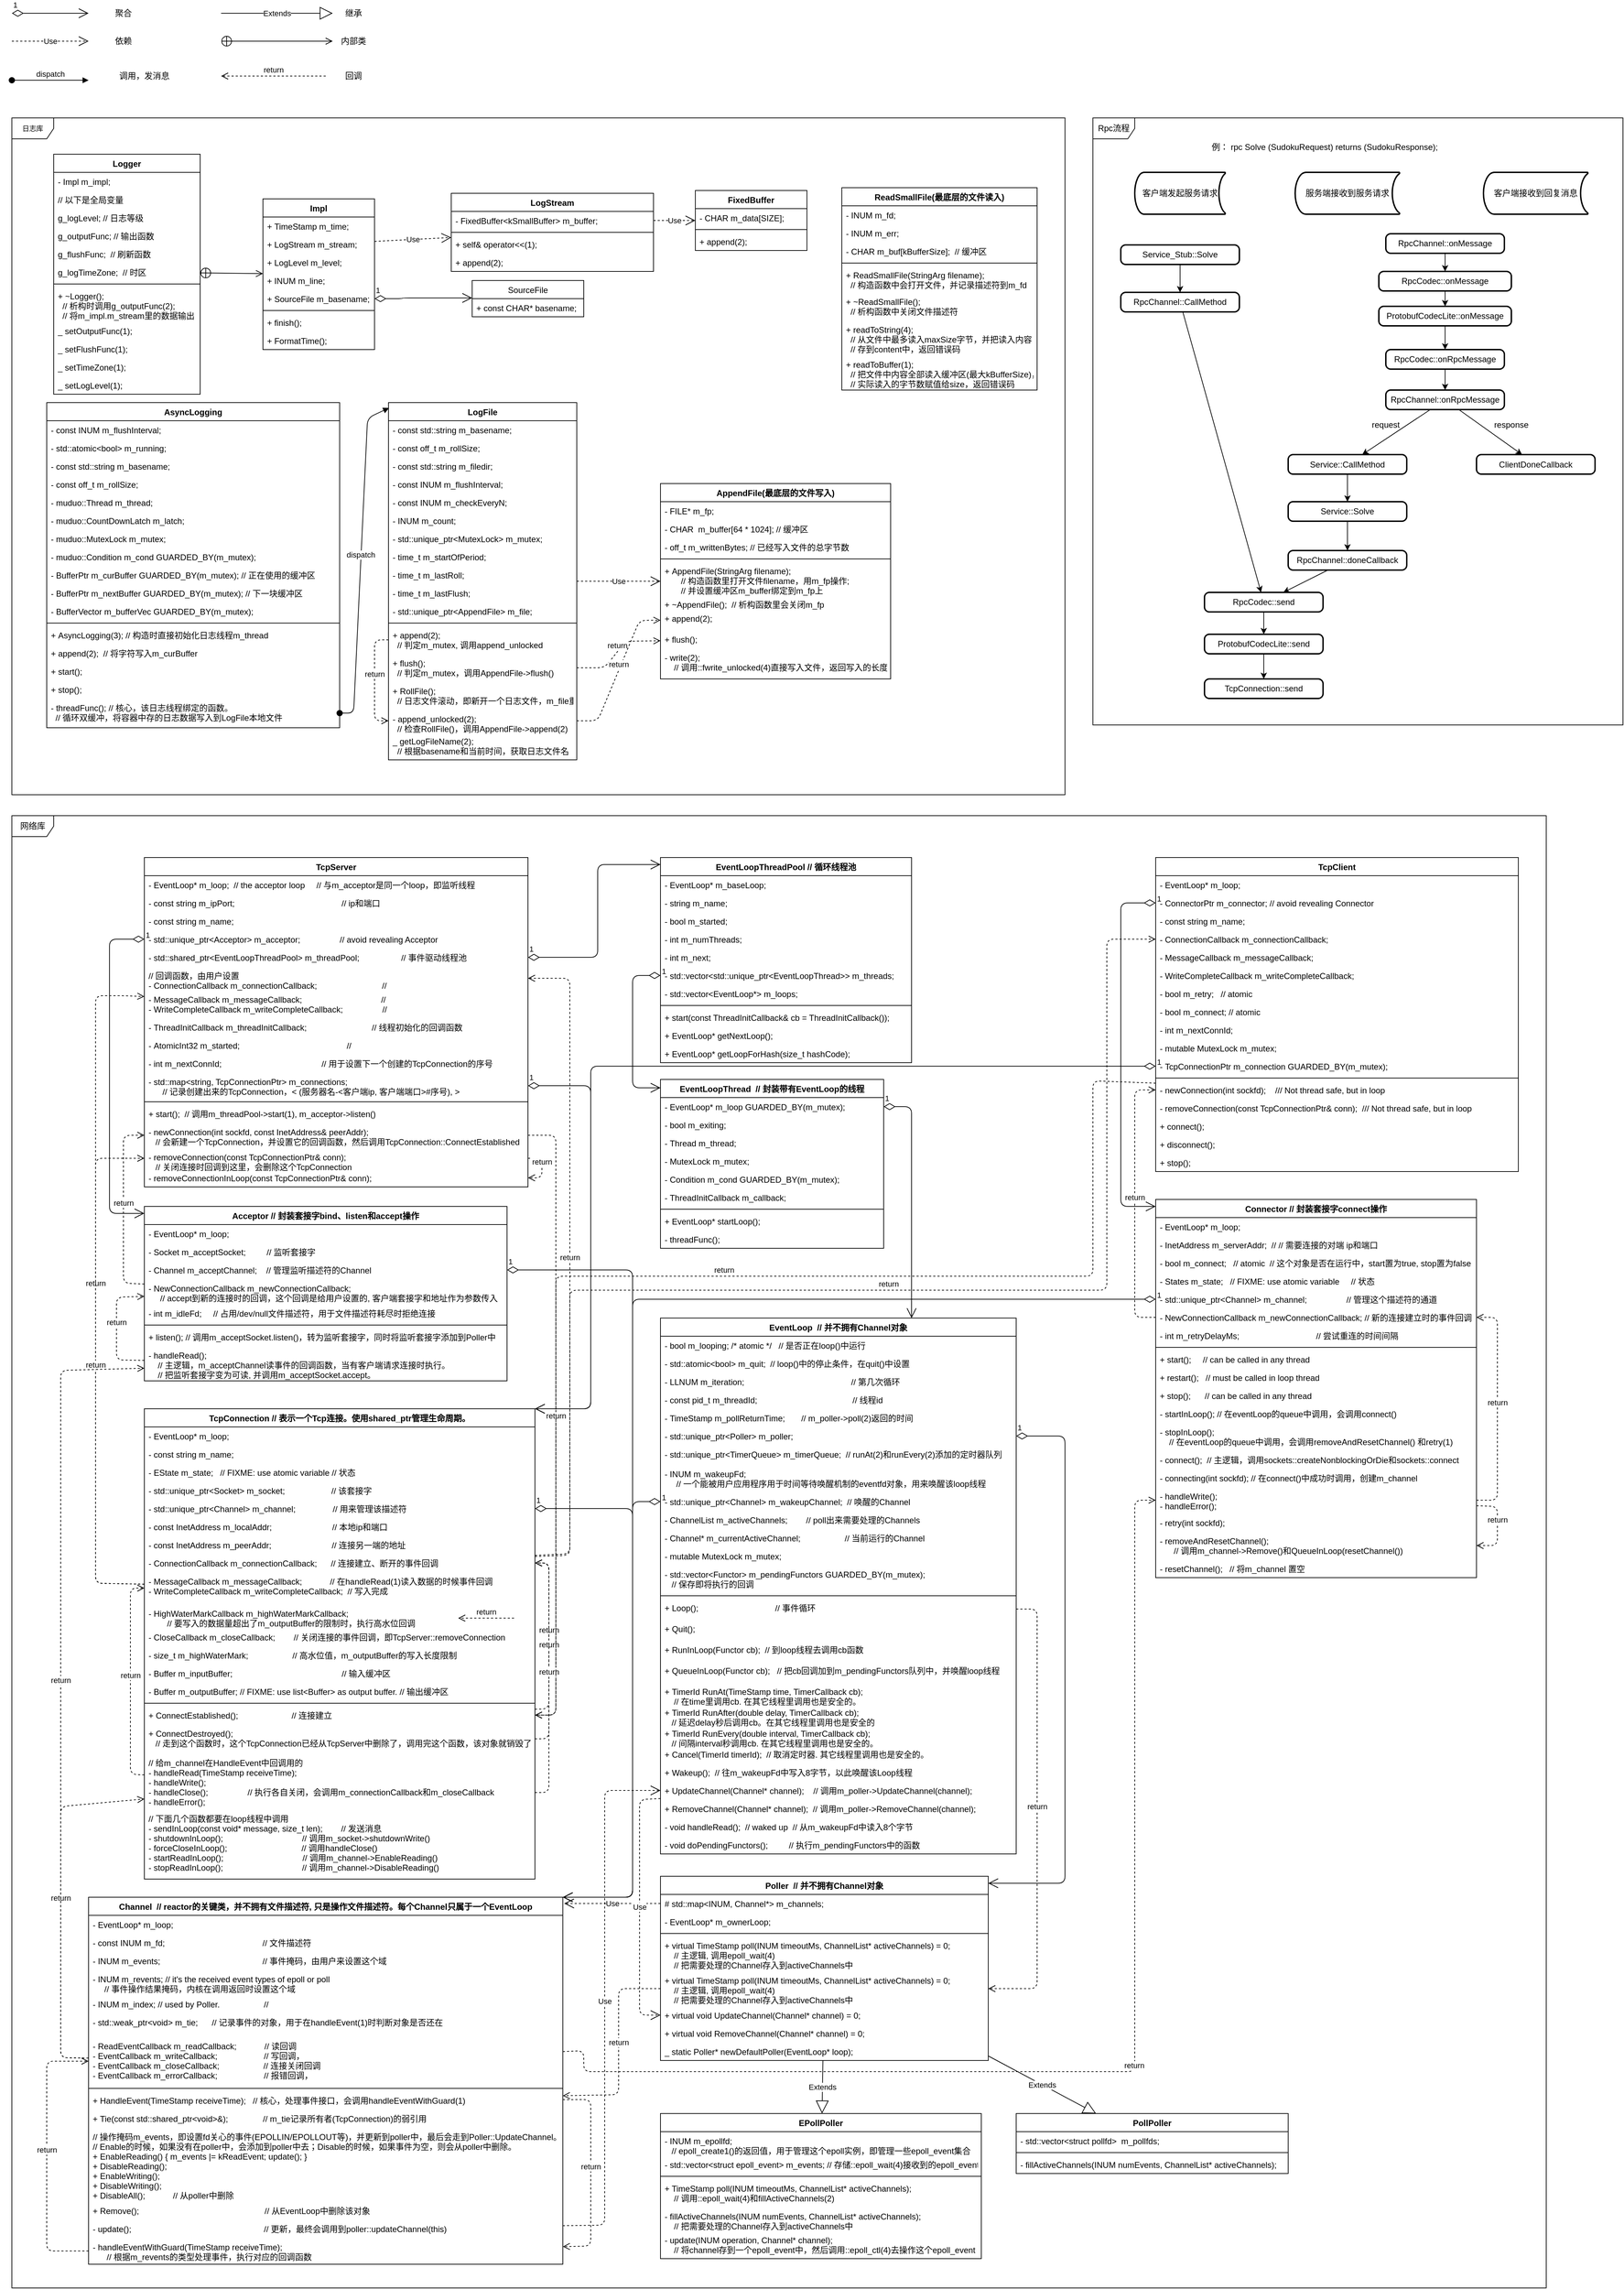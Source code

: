 <mxfile version="13.7.9" type="device"><diagram name="Page-1" id="c4acf3e9-155e-7222-9cf6-157b1a14988f"><mxGraphModel dx="2002" dy="929" grid="1" gridSize="10" guides="1" tooltips="1" connect="1" arrows="1" fold="1" page="1" pageScale="1" pageWidth="850" pageHeight="1100" background="#ffffff" math="0" shadow="0"><root><mxCell id="0"/><mxCell id="1" parent="0"/><mxCell id="ylSkM7sVca28KDbUkqKw-1" value="Rpc流程" style="shape=umlFrame;whiteSpace=wrap;html=1;" parent="1" vertex="1"><mxGeometry x="1580" y="180" width="760" height="870" as="geometry"/></mxCell><mxCell id="TGzWoOMiJ4GeJXcMyYL9-5" value="日志库" style="shape=umlFrame;whiteSpace=wrap;html=1;rounded=0;shadow=0;comic=0;labelBackgroundColor=none;strokeWidth=1;fontFamily=Verdana;fontSize=10;align=center;" parent="1" vertex="1"><mxGeometry x="30" y="180" width="1510" height="970" as="geometry"/></mxCell><mxCell id="TGzWoOMiJ4GeJXcMyYL9-10" value="Logger" style="swimlane;fontStyle=1;align=center;verticalAlign=top;childLayout=stackLayout;horizontal=1;startSize=26;horizontalStack=0;resizeParent=1;resizeParentMax=0;resizeLast=0;collapsible=1;marginBottom=0;" parent="1" vertex="1"><mxGeometry x="90" y="232" width="210" height="344" as="geometry"><mxRectangle x="930" y="70" width="100" height="26" as="alternateBounds"/></mxGeometry></mxCell><mxCell id="zzK3LaP2OuLPTTdRc2I6-4" value="- Impl m_impl;" style="text;strokeColor=none;fillColor=none;align=left;verticalAlign=top;spacingLeft=4;spacingRight=4;overflow=hidden;rotatable=0;points=[[0,0.5],[1,0.5]];portConstraint=eastwest;" parent="TGzWoOMiJ4GeJXcMyYL9-10" vertex="1"><mxGeometry y="26" width="210" height="26" as="geometry"/></mxCell><mxCell id="zzK3LaP2OuLPTTdRc2I6-5" value="// 以下是全局变量" style="text;strokeColor=none;fillColor=none;align=left;verticalAlign=top;spacingLeft=4;spacingRight=4;overflow=hidden;rotatable=0;points=[[0,0.5],[1,0.5]];portConstraint=eastwest;" parent="TGzWoOMiJ4GeJXcMyYL9-10" vertex="1"><mxGeometry y="52" width="210" height="26" as="geometry"/></mxCell><mxCell id="zzK3LaP2OuLPTTdRc2I6-6" value="g_logLevel; // 日志等级" style="text;strokeColor=none;fillColor=none;align=left;verticalAlign=top;spacingLeft=4;spacingRight=4;overflow=hidden;rotatable=0;points=[[0,0.5],[1,0.5]];portConstraint=eastwest;" parent="TGzWoOMiJ4GeJXcMyYL9-10" vertex="1"><mxGeometry y="78" width="210" height="26" as="geometry"/></mxCell><mxCell id="zzK3LaP2OuLPTTdRc2I6-7" value="g_outputFunc; // 输出函数" style="text;strokeColor=none;fillColor=none;align=left;verticalAlign=top;spacingLeft=4;spacingRight=4;overflow=hidden;rotatable=0;points=[[0,0.5],[1,0.5]];portConstraint=eastwest;" parent="TGzWoOMiJ4GeJXcMyYL9-10" vertex="1"><mxGeometry y="104" width="210" height="26" as="geometry"/></mxCell><mxCell id="zzK3LaP2OuLPTTdRc2I6-8" value="g_flushFunc;  // 刷新函数" style="text;strokeColor=none;fillColor=none;align=left;verticalAlign=top;spacingLeft=4;spacingRight=4;overflow=hidden;rotatable=0;points=[[0,0.5],[1,0.5]];portConstraint=eastwest;" parent="TGzWoOMiJ4GeJXcMyYL9-10" vertex="1"><mxGeometry y="130" width="210" height="26" as="geometry"/></mxCell><mxCell id="TGzWoOMiJ4GeJXcMyYL9-11" value="g_logTimeZone;  // 时区" style="text;strokeColor=none;fillColor=none;align=left;verticalAlign=top;spacingLeft=4;spacingRight=4;overflow=hidden;rotatable=0;points=[[0,0.5],[1,0.5]];portConstraint=eastwest;" parent="TGzWoOMiJ4GeJXcMyYL9-10" vertex="1"><mxGeometry y="156" width="210" height="26" as="geometry"/></mxCell><mxCell id="TGzWoOMiJ4GeJXcMyYL9-12" value="" style="line;strokeWidth=1;fillColor=none;align=left;verticalAlign=middle;spacingTop=-1;spacingLeft=3;spacingRight=3;rotatable=0;labelPosition=right;points=[];portConstraint=eastwest;" parent="TGzWoOMiJ4GeJXcMyYL9-10" vertex="1"><mxGeometry y="182" width="210" height="8" as="geometry"/></mxCell><mxCell id="TGzWoOMiJ4GeJXcMyYL9-126" value="+ ~Logger();&#10;  // 析构时调用g_outputFunc(2);&#10;  // 将m_impl.m_stream里的数据输出" style="text;strokeColor=none;fillColor=none;align=left;verticalAlign=top;spacingLeft=4;spacingRight=4;overflow=hidden;rotatable=0;points=[[0,0.5],[1,0.5]];portConstraint=eastwest;" parent="TGzWoOMiJ4GeJXcMyYL9-10" vertex="1"><mxGeometry y="190" width="210" height="50" as="geometry"/></mxCell><mxCell id="TGzWoOMiJ4GeJXcMyYL9-60" value="_ setOutputFunc(1);" style="text;strokeColor=none;fillColor=none;align=left;verticalAlign=top;spacingLeft=4;spacingRight=4;overflow=hidden;rotatable=0;points=[[0,0.5],[1,0.5]];portConstraint=eastwest;" parent="TGzWoOMiJ4GeJXcMyYL9-10" vertex="1"><mxGeometry y="240" width="210" height="26" as="geometry"/></mxCell><mxCell id="TGzWoOMiJ4GeJXcMyYL9-61" value="_ setFlushFunc(1);" style="text;strokeColor=none;fillColor=none;align=left;verticalAlign=top;spacingLeft=4;spacingRight=4;overflow=hidden;rotatable=0;points=[[0,0.5],[1,0.5]];portConstraint=eastwest;" parent="TGzWoOMiJ4GeJXcMyYL9-10" vertex="1"><mxGeometry y="266" width="210" height="26" as="geometry"/></mxCell><mxCell id="TGzWoOMiJ4GeJXcMyYL9-59" value="_ setTimeZone(1);" style="text;strokeColor=none;fillColor=none;align=left;verticalAlign=top;spacingLeft=4;spacingRight=4;overflow=hidden;rotatable=0;points=[[0,0.5],[1,0.5]];portConstraint=eastwest;" parent="TGzWoOMiJ4GeJXcMyYL9-10" vertex="1"><mxGeometry y="292" width="210" height="26" as="geometry"/></mxCell><mxCell id="TGzWoOMiJ4GeJXcMyYL9-13" value="_ setLogLevel(1);&#10;" style="text;strokeColor=none;fillColor=none;align=left;verticalAlign=top;spacingLeft=4;spacingRight=4;overflow=hidden;rotatable=0;points=[[0,0.5],[1,0.5]];portConstraint=eastwest;" parent="TGzWoOMiJ4GeJXcMyYL9-10" vertex="1"><mxGeometry y="318" width="210" height="26" as="geometry"/></mxCell><mxCell id="QwucJ7og4bjYlt2Um5X9-2" value="网络库" style="shape=umlFrame;whiteSpace=wrap;html=1;" parent="1" vertex="1"><mxGeometry x="30" y="1180" width="2200" height="2110" as="geometry"/></mxCell><mxCell id="TGzWoOMiJ4GeJXcMyYL9-22" value="Impl" style="swimlane;fontStyle=1;align=center;verticalAlign=top;childLayout=stackLayout;horizontal=1;startSize=26;horizontalStack=0;resizeParent=1;resizeParentMax=0;resizeLast=0;collapsible=1;marginBottom=0;" parent="1" vertex="1"><mxGeometry x="390" y="296" width="160" height="216" as="geometry"/></mxCell><mxCell id="TGzWoOMiJ4GeJXcMyYL9-23" value="+ TimeStamp m_time;&#10;" style="text;strokeColor=none;fillColor=none;align=left;verticalAlign=top;spacingLeft=4;spacingRight=4;overflow=hidden;rotatable=0;points=[[0,0.5],[1,0.5]];portConstraint=eastwest;" parent="TGzWoOMiJ4GeJXcMyYL9-22" vertex="1"><mxGeometry y="26" width="160" height="26" as="geometry"/></mxCell><mxCell id="TGzWoOMiJ4GeJXcMyYL9-46" value="+ LogStream m_stream;" style="text;strokeColor=none;fillColor=none;align=left;verticalAlign=top;spacingLeft=4;spacingRight=4;overflow=hidden;rotatable=0;points=[[0,0.5],[1,0.5]];portConstraint=eastwest;" parent="TGzWoOMiJ4GeJXcMyYL9-22" vertex="1"><mxGeometry y="52" width="160" height="26" as="geometry"/></mxCell><mxCell id="TGzWoOMiJ4GeJXcMyYL9-47" value="+ LogLevel m_level;" style="text;strokeColor=none;fillColor=none;align=left;verticalAlign=top;spacingLeft=4;spacingRight=4;overflow=hidden;rotatable=0;points=[[0,0.5],[1,0.5]];portConstraint=eastwest;" parent="TGzWoOMiJ4GeJXcMyYL9-22" vertex="1"><mxGeometry y="78" width="160" height="26" as="geometry"/></mxCell><mxCell id="TGzWoOMiJ4GeJXcMyYL9-45" value="+ INUM m_line;" style="text;strokeColor=none;fillColor=none;align=left;verticalAlign=top;spacingLeft=4;spacingRight=4;overflow=hidden;rotatable=0;points=[[0,0.5],[1,0.5]];portConstraint=eastwest;" parent="TGzWoOMiJ4GeJXcMyYL9-22" vertex="1"><mxGeometry y="104" width="160" height="26" as="geometry"/></mxCell><mxCell id="TGzWoOMiJ4GeJXcMyYL9-44" value="+ SourceFile m_basename;" style="text;strokeColor=none;fillColor=none;align=left;verticalAlign=top;spacingLeft=4;spacingRight=4;overflow=hidden;rotatable=0;points=[[0,0.5],[1,0.5]];portConstraint=eastwest;" parent="TGzWoOMiJ4GeJXcMyYL9-22" vertex="1"><mxGeometry y="130" width="160" height="26" as="geometry"/></mxCell><mxCell id="TGzWoOMiJ4GeJXcMyYL9-24" value="" style="line;strokeWidth=1;fillColor=none;align=left;verticalAlign=middle;spacingTop=-1;spacingLeft=3;spacingRight=3;rotatable=0;labelPosition=right;points=[];portConstraint=eastwest;" parent="TGzWoOMiJ4GeJXcMyYL9-22" vertex="1"><mxGeometry y="156" width="160" height="8" as="geometry"/></mxCell><mxCell id="TGzWoOMiJ4GeJXcMyYL9-63" value="+ finish();" style="text;strokeColor=none;fillColor=none;align=left;verticalAlign=top;spacingLeft=4;spacingRight=4;overflow=hidden;rotatable=0;points=[[0,0.5],[1,0.5]];portConstraint=eastwest;" parent="TGzWoOMiJ4GeJXcMyYL9-22" vertex="1"><mxGeometry y="164" width="160" height="26" as="geometry"/></mxCell><mxCell id="TGzWoOMiJ4GeJXcMyYL9-25" value="+ FormatTime();" style="text;strokeColor=none;fillColor=none;align=left;verticalAlign=top;spacingLeft=4;spacingRight=4;overflow=hidden;rotatable=0;points=[[0,0.5],[1,0.5]];portConstraint=eastwest;" parent="TGzWoOMiJ4GeJXcMyYL9-22" vertex="1"><mxGeometry y="190" width="160" height="26" as="geometry"/></mxCell><mxCell id="rrtJxSb7euXJsqKuIJFt-3" value="AsyncLogging" style="swimlane;fontStyle=1;align=center;verticalAlign=top;childLayout=stackLayout;horizontal=1;startSize=26;horizontalStack=0;resizeParent=1;resizeParentMax=0;resizeLast=0;collapsible=1;marginBottom=0;" parent="1" vertex="1"><mxGeometry x="80" y="588" width="420" height="466" as="geometry"/></mxCell><mxCell id="rrtJxSb7euXJsqKuIJFt-7" value="- const INUM m_flushInterval;" style="text;strokeColor=none;fillColor=none;align=left;verticalAlign=top;spacingLeft=4;spacingRight=4;overflow=hidden;rotatable=0;points=[[0,0.5],[1,0.5]];portConstraint=eastwest;" parent="rrtJxSb7euXJsqKuIJFt-3" vertex="1"><mxGeometry y="26" width="420" height="26" as="geometry"/></mxCell><mxCell id="rrtJxSb7euXJsqKuIJFt-8" value="- std::atomic&lt;bool&gt; m_running;" style="text;strokeColor=none;fillColor=none;align=left;verticalAlign=top;spacingLeft=4;spacingRight=4;overflow=hidden;rotatable=0;points=[[0,0.5],[1,0.5]];portConstraint=eastwest;" parent="rrtJxSb7euXJsqKuIJFt-3" vertex="1"><mxGeometry y="52" width="420" height="26" as="geometry"/></mxCell><mxCell id="rrtJxSb7euXJsqKuIJFt-9" value="- const std::string m_basename;" style="text;strokeColor=none;fillColor=none;align=left;verticalAlign=top;spacingLeft=4;spacingRight=4;overflow=hidden;rotatable=0;points=[[0,0.5],[1,0.5]];portConstraint=eastwest;" parent="rrtJxSb7euXJsqKuIJFt-3" vertex="1"><mxGeometry y="78" width="420" height="26" as="geometry"/></mxCell><mxCell id="rrtJxSb7euXJsqKuIJFt-10" value="- const off_t m_rollSize;" style="text;strokeColor=none;fillColor=none;align=left;verticalAlign=top;spacingLeft=4;spacingRight=4;overflow=hidden;rotatable=0;points=[[0,0.5],[1,0.5]];portConstraint=eastwest;" parent="rrtJxSb7euXJsqKuIJFt-3" vertex="1"><mxGeometry y="104" width="420" height="26" as="geometry"/></mxCell><mxCell id="rrtJxSb7euXJsqKuIJFt-14" value="- muduo::Thread m_thread;" style="text;strokeColor=none;fillColor=none;align=left;verticalAlign=top;spacingLeft=4;spacingRight=4;overflow=hidden;rotatable=0;points=[[0,0.5],[1,0.5]];portConstraint=eastwest;" parent="rrtJxSb7euXJsqKuIJFt-3" vertex="1"><mxGeometry y="130" width="420" height="26" as="geometry"/></mxCell><mxCell id="rrtJxSb7euXJsqKuIJFt-11" value="- muduo::CountDownLatch m_latch;" style="text;strokeColor=none;fillColor=none;align=left;verticalAlign=top;spacingLeft=4;spacingRight=4;overflow=hidden;rotatable=0;points=[[0,0.5],[1,0.5]];portConstraint=eastwest;" parent="rrtJxSb7euXJsqKuIJFt-3" vertex="1"><mxGeometry y="156" width="420" height="26" as="geometry"/></mxCell><mxCell id="rrtJxSb7euXJsqKuIJFt-16" value="- muduo::MutexLock m_mutex;" style="text;strokeColor=none;fillColor=none;align=left;verticalAlign=top;spacingLeft=4;spacingRight=4;overflow=hidden;rotatable=0;points=[[0,0.5],[1,0.5]];portConstraint=eastwest;" parent="rrtJxSb7euXJsqKuIJFt-3" vertex="1"><mxGeometry y="182" width="420" height="26" as="geometry"/></mxCell><mxCell id="rrtJxSb7euXJsqKuIJFt-15" value="- muduo::Condition m_cond GUARDED_BY(m_mutex);" style="text;strokeColor=none;fillColor=none;align=left;verticalAlign=top;spacingLeft=4;spacingRight=4;overflow=hidden;rotatable=0;points=[[0,0.5],[1,0.5]];portConstraint=eastwest;" parent="rrtJxSb7euXJsqKuIJFt-3" vertex="1"><mxGeometry y="208" width="420" height="26" as="geometry"/></mxCell><mxCell id="rrtJxSb7euXJsqKuIJFt-13" value="- BufferPtr m_curBuffer GUARDED_BY(m_mutex); // 正在使用的缓冲区" style="text;strokeColor=none;fillColor=none;align=left;verticalAlign=top;spacingLeft=4;spacingRight=4;overflow=hidden;rotatable=0;points=[[0,0.5],[1,0.5]];portConstraint=eastwest;" parent="rrtJxSb7euXJsqKuIJFt-3" vertex="1"><mxGeometry y="234" width="420" height="26" as="geometry"/></mxCell><mxCell id="rrtJxSb7euXJsqKuIJFt-12" value="- BufferPtr m_nextBuffer GUARDED_BY(m_mutex); // 下一块缓冲区" style="text;strokeColor=none;fillColor=none;align=left;verticalAlign=top;spacingLeft=4;spacingRight=4;overflow=hidden;rotatable=0;points=[[0,0.5],[1,0.5]];portConstraint=eastwest;" parent="rrtJxSb7euXJsqKuIJFt-3" vertex="1"><mxGeometry y="260" width="420" height="26" as="geometry"/></mxCell><mxCell id="rrtJxSb7euXJsqKuIJFt-4" value="- BufferVector m_bufferVec GUARDED_BY(m_mutex);" style="text;strokeColor=none;fillColor=none;align=left;verticalAlign=top;spacingLeft=4;spacingRight=4;overflow=hidden;rotatable=0;points=[[0,0.5],[1,0.5]];portConstraint=eastwest;" parent="rrtJxSb7euXJsqKuIJFt-3" vertex="1"><mxGeometry y="286" width="420" height="26" as="geometry"/></mxCell><mxCell id="rrtJxSb7euXJsqKuIJFt-5" value="" style="line;strokeWidth=1;fillColor=none;align=left;verticalAlign=middle;spacingTop=-1;spacingLeft=3;spacingRight=3;rotatable=0;labelPosition=right;points=[];portConstraint=eastwest;" parent="rrtJxSb7euXJsqKuIJFt-3" vertex="1"><mxGeometry y="312" width="420" height="8" as="geometry"/></mxCell><mxCell id="rrtJxSb7euXJsqKuIJFt-20" value="+ AsyncLogging(3); // 构造时直接初始化日志线程m_thread" style="text;strokeColor=none;fillColor=none;align=left;verticalAlign=top;spacingLeft=4;spacingRight=4;overflow=hidden;rotatable=0;points=[[0,0.5],[1,0.5]];portConstraint=eastwest;" parent="rrtJxSb7euXJsqKuIJFt-3" vertex="1"><mxGeometry y="320" width="420" height="26" as="geometry"/></mxCell><mxCell id="rrtJxSb7euXJsqKuIJFt-17" value="+ append(2);  // 将字符写入m_curBuffer" style="text;strokeColor=none;fillColor=none;align=left;verticalAlign=top;spacingLeft=4;spacingRight=4;overflow=hidden;rotatable=0;points=[[0,0.5],[1,0.5]];portConstraint=eastwest;" parent="rrtJxSb7euXJsqKuIJFt-3" vertex="1"><mxGeometry y="346" width="420" height="26" as="geometry"/></mxCell><mxCell id="rrtJxSb7euXJsqKuIJFt-18" value="+ start();" style="text;strokeColor=none;fillColor=none;align=left;verticalAlign=top;spacingLeft=4;spacingRight=4;overflow=hidden;rotatable=0;points=[[0,0.5],[1,0.5]];portConstraint=eastwest;" parent="rrtJxSb7euXJsqKuIJFt-3" vertex="1"><mxGeometry y="372" width="420" height="26" as="geometry"/></mxCell><mxCell id="rrtJxSb7euXJsqKuIJFt-6" value="+ stop();" style="text;strokeColor=none;fillColor=none;align=left;verticalAlign=top;spacingLeft=4;spacingRight=4;overflow=hidden;rotatable=0;points=[[0,0.5],[1,0.5]];portConstraint=eastwest;" parent="rrtJxSb7euXJsqKuIJFt-3" vertex="1"><mxGeometry y="398" width="420" height="26" as="geometry"/></mxCell><mxCell id="rrtJxSb7euXJsqKuIJFt-19" value="- threadFunc(); // 核心，该日志线程绑定的函数。&#10;  // 循环双缓冲，将容器中存的日志数据写入到LogFile本地文件" style="text;strokeColor=none;fillColor=none;align=left;verticalAlign=top;spacingLeft=4;spacingRight=4;overflow=hidden;rotatable=0;points=[[0,0.5],[1,0.5]];portConstraint=eastwest;" parent="rrtJxSb7euXJsqKuIJFt-3" vertex="1"><mxGeometry y="424" width="420" height="42" as="geometry"/></mxCell><mxCell id="TGzWoOMiJ4GeJXcMyYL9-38" value="SourceFile" style="swimlane;fontStyle=0;childLayout=stackLayout;horizontal=1;startSize=26;fillColor=none;horizontalStack=0;resizeParent=1;resizeParentMax=0;resizeLast=0;collapsible=1;marginBottom=0;" parent="1" vertex="1"><mxGeometry x="690" y="413" width="160" height="52" as="geometry"/></mxCell><mxCell id="TGzWoOMiJ4GeJXcMyYL9-39" value="+ const CHAR* basename;" style="text;strokeColor=none;fillColor=none;align=left;verticalAlign=top;spacingLeft=4;spacingRight=4;overflow=hidden;rotatable=0;points=[[0,0.5],[1,0.5]];portConstraint=eastwest;" parent="TGzWoOMiJ4GeJXcMyYL9-38" vertex="1"><mxGeometry y="26" width="160" height="26" as="geometry"/></mxCell><mxCell id="TGzWoOMiJ4GeJXcMyYL9-64" value="LogStream" style="swimlane;fontStyle=1;align=center;verticalAlign=top;childLayout=stackLayout;horizontal=1;startSize=26;horizontalStack=0;resizeParent=1;resizeParentMax=0;resizeLast=0;collapsible=1;marginBottom=0;" parent="1" vertex="1"><mxGeometry x="660" y="288" width="290" height="112" as="geometry"/></mxCell><mxCell id="TGzWoOMiJ4GeJXcMyYL9-65" value="- FixedBuffer&lt;kSmallBuffer&gt; m_buffer;" style="text;strokeColor=none;fillColor=none;align=left;verticalAlign=top;spacingLeft=4;spacingRight=4;overflow=hidden;rotatable=0;points=[[0,0.5],[1,0.5]];portConstraint=eastwest;" parent="TGzWoOMiJ4GeJXcMyYL9-64" vertex="1"><mxGeometry y="26" width="290" height="26" as="geometry"/></mxCell><mxCell id="TGzWoOMiJ4GeJXcMyYL9-66" value="" style="line;strokeWidth=1;fillColor=none;align=left;verticalAlign=middle;spacingTop=-1;spacingLeft=3;spacingRight=3;rotatable=0;labelPosition=right;points=[];portConstraint=eastwest;" parent="TGzWoOMiJ4GeJXcMyYL9-64" vertex="1"><mxGeometry y="52" width="290" height="8" as="geometry"/></mxCell><mxCell id="TGzWoOMiJ4GeJXcMyYL9-68" value="+ self&amp; operator&lt;&lt;(1);" style="text;strokeColor=none;fillColor=none;align=left;verticalAlign=top;spacingLeft=4;spacingRight=4;overflow=hidden;rotatable=0;points=[[0,0.5],[1,0.5]];portConstraint=eastwest;" parent="TGzWoOMiJ4GeJXcMyYL9-64" vertex="1"><mxGeometry y="60" width="290" height="26" as="geometry"/></mxCell><mxCell id="TGzWoOMiJ4GeJXcMyYL9-69" value="+ append(2);" style="text;strokeColor=none;fillColor=none;align=left;verticalAlign=top;spacingLeft=4;spacingRight=4;overflow=hidden;rotatable=0;points=[[0,0.5],[1,0.5]];portConstraint=eastwest;" parent="TGzWoOMiJ4GeJXcMyYL9-64" vertex="1"><mxGeometry y="86" width="290" height="26" as="geometry"/></mxCell><mxCell id="TGzWoOMiJ4GeJXcMyYL9-79" value="FixedBuffer" style="swimlane;fontStyle=1;align=center;verticalAlign=top;childLayout=stackLayout;horizontal=1;startSize=26;horizontalStack=0;resizeParent=1;resizeParentMax=0;resizeLast=0;collapsible=1;marginBottom=0;" parent="1" vertex="1"><mxGeometry x="1010" y="284" width="160" height="86" as="geometry"/></mxCell><mxCell id="TGzWoOMiJ4GeJXcMyYL9-80" value="- CHAR m_data[SIZE];" style="text;strokeColor=none;fillColor=none;align=left;verticalAlign=top;spacingLeft=4;spacingRight=4;overflow=hidden;rotatable=0;points=[[0,0.5],[1,0.5]];portConstraint=eastwest;" parent="TGzWoOMiJ4GeJXcMyYL9-79" vertex="1"><mxGeometry y="26" width="160" height="26" as="geometry"/></mxCell><mxCell id="TGzWoOMiJ4GeJXcMyYL9-81" value="" style="line;strokeWidth=1;fillColor=none;align=left;verticalAlign=middle;spacingTop=-1;spacingLeft=3;spacingRight=3;rotatable=0;labelPosition=right;points=[];portConstraint=eastwest;" parent="TGzWoOMiJ4GeJXcMyYL9-79" vertex="1"><mxGeometry y="52" width="160" height="8" as="geometry"/></mxCell><mxCell id="TGzWoOMiJ4GeJXcMyYL9-82" value="+ append(2);" style="text;strokeColor=none;fillColor=none;align=left;verticalAlign=top;spacingLeft=4;spacingRight=4;overflow=hidden;rotatable=0;points=[[0,0.5],[1,0.5]];portConstraint=eastwest;" parent="TGzWoOMiJ4GeJXcMyYL9-79" vertex="1"><mxGeometry y="60" width="160" height="26" as="geometry"/></mxCell><mxCell id="TGzWoOMiJ4GeJXcMyYL9-84" value="LogFile" style="swimlane;fontStyle=1;align=center;verticalAlign=top;childLayout=stackLayout;horizontal=1;startSize=26;horizontalStack=0;resizeParent=1;resizeParentMax=0;resizeLast=0;collapsible=1;marginBottom=0;" parent="1" vertex="1"><mxGeometry x="570" y="588" width="270" height="512" as="geometry"/></mxCell><mxCell id="TGzWoOMiJ4GeJXcMyYL9-85" value="- const std::string m_basename;" style="text;strokeColor=none;fillColor=none;align=left;verticalAlign=top;spacingLeft=4;spacingRight=4;overflow=hidden;rotatable=0;points=[[0,0.5],[1,0.5]];portConstraint=eastwest;" parent="TGzWoOMiJ4GeJXcMyYL9-84" vertex="1"><mxGeometry y="26" width="270" height="26" as="geometry"/></mxCell><mxCell id="TGzWoOMiJ4GeJXcMyYL9-91" value="- const off_t m_rollSize;" style="text;strokeColor=none;fillColor=none;align=left;verticalAlign=top;spacingLeft=4;spacingRight=4;overflow=hidden;rotatable=0;points=[[0,0.5],[1,0.5]];portConstraint=eastwest;" parent="TGzWoOMiJ4GeJXcMyYL9-84" vertex="1"><mxGeometry y="52" width="270" height="26" as="geometry"/></mxCell><mxCell id="TGzWoOMiJ4GeJXcMyYL9-96" value="- const std::string m_filedir;" style="text;strokeColor=none;fillColor=none;align=left;verticalAlign=top;spacingLeft=4;spacingRight=4;overflow=hidden;rotatable=0;points=[[0,0.5],[1,0.5]];portConstraint=eastwest;" parent="TGzWoOMiJ4GeJXcMyYL9-84" vertex="1"><mxGeometry y="78" width="270" height="26" as="geometry"/></mxCell><mxCell id="TGzWoOMiJ4GeJXcMyYL9-95" value="- const INUM m_flushInterval;" style="text;strokeColor=none;fillColor=none;align=left;verticalAlign=top;spacingLeft=4;spacingRight=4;overflow=hidden;rotatable=0;points=[[0,0.5],[1,0.5]];portConstraint=eastwest;" parent="TGzWoOMiJ4GeJXcMyYL9-84" vertex="1"><mxGeometry y="104" width="270" height="26" as="geometry"/></mxCell><mxCell id="TGzWoOMiJ4GeJXcMyYL9-94" value="- const INUM m_checkEveryN;" style="text;strokeColor=none;fillColor=none;align=left;verticalAlign=top;spacingLeft=4;spacingRight=4;overflow=hidden;rotatable=0;points=[[0,0.5],[1,0.5]];portConstraint=eastwest;" parent="TGzWoOMiJ4GeJXcMyYL9-84" vertex="1"><mxGeometry y="130" width="270" height="26" as="geometry"/></mxCell><mxCell id="TGzWoOMiJ4GeJXcMyYL9-93" value="- INUM m_count;" style="text;strokeColor=none;fillColor=none;align=left;verticalAlign=top;spacingLeft=4;spacingRight=4;overflow=hidden;rotatable=0;points=[[0,0.5],[1,0.5]];portConstraint=eastwest;" parent="TGzWoOMiJ4GeJXcMyYL9-84" vertex="1"><mxGeometry y="156" width="270" height="26" as="geometry"/></mxCell><mxCell id="TGzWoOMiJ4GeJXcMyYL9-92" value="- std::unique_ptr&lt;MutexLock&gt; m_mutex;" style="text;strokeColor=none;fillColor=none;align=left;verticalAlign=top;spacingLeft=4;spacingRight=4;overflow=hidden;rotatable=0;points=[[0,0.5],[1,0.5]];portConstraint=eastwest;" parent="TGzWoOMiJ4GeJXcMyYL9-84" vertex="1"><mxGeometry y="182" width="270" height="26" as="geometry"/></mxCell><mxCell id="TGzWoOMiJ4GeJXcMyYL9-90" value="- time_t m_startOfPeriod;" style="text;strokeColor=none;fillColor=none;align=left;verticalAlign=top;spacingLeft=4;spacingRight=4;overflow=hidden;rotatable=0;points=[[0,0.5],[1,0.5]];portConstraint=eastwest;" parent="TGzWoOMiJ4GeJXcMyYL9-84" vertex="1"><mxGeometry y="208" width="270" height="26" as="geometry"/></mxCell><mxCell id="TGzWoOMiJ4GeJXcMyYL9-89" value="- time_t m_lastRoll;" style="text;strokeColor=none;fillColor=none;align=left;verticalAlign=top;spacingLeft=4;spacingRight=4;overflow=hidden;rotatable=0;points=[[0,0.5],[1,0.5]];portConstraint=eastwest;" parent="TGzWoOMiJ4GeJXcMyYL9-84" vertex="1"><mxGeometry y="234" width="270" height="26" as="geometry"/></mxCell><mxCell id="TGzWoOMiJ4GeJXcMyYL9-98" value="- time_t m_lastFlush;" style="text;strokeColor=none;fillColor=none;align=left;verticalAlign=top;spacingLeft=4;spacingRight=4;overflow=hidden;rotatable=0;points=[[0,0.5],[1,0.5]];portConstraint=eastwest;" parent="TGzWoOMiJ4GeJXcMyYL9-84" vertex="1"><mxGeometry y="260" width="270" height="26" as="geometry"/></mxCell><mxCell id="TGzWoOMiJ4GeJXcMyYL9-88" value="- std::unique_ptr&lt;AppendFile&gt; m_file;" style="text;strokeColor=none;fillColor=none;align=left;verticalAlign=top;spacingLeft=4;spacingRight=4;overflow=hidden;rotatable=0;points=[[0,0.5],[1,0.5]];portConstraint=eastwest;" parent="TGzWoOMiJ4GeJXcMyYL9-84" vertex="1"><mxGeometry y="286" width="270" height="26" as="geometry"/></mxCell><mxCell id="TGzWoOMiJ4GeJXcMyYL9-86" value="" style="line;strokeWidth=1;fillColor=none;align=left;verticalAlign=middle;spacingTop=-1;spacingLeft=3;spacingRight=3;rotatable=0;labelPosition=right;points=[];portConstraint=eastwest;" parent="TGzWoOMiJ4GeJXcMyYL9-84" vertex="1"><mxGeometry y="312" width="270" height="8" as="geometry"/></mxCell><mxCell id="TGzWoOMiJ4GeJXcMyYL9-87" value="+ append(2);&#10;  // 判定m_mutex, 调用append_unlocked" style="text;strokeColor=none;fillColor=none;align=left;verticalAlign=top;spacingLeft=4;spacingRight=4;overflow=hidden;rotatable=0;points=[[0,0.5],[1,0.5]];portConstraint=eastwest;" parent="TGzWoOMiJ4GeJXcMyYL9-84" vertex="1"><mxGeometry y="320" width="270" height="40" as="geometry"/></mxCell><mxCell id="TGzWoOMiJ4GeJXcMyYL9-100" value="+ flush();&#10;  // 判定m_mutex，调用AppendFile-&gt;flush()" style="text;strokeColor=none;fillColor=none;align=left;verticalAlign=top;spacingLeft=4;spacingRight=4;overflow=hidden;rotatable=0;points=[[0,0.5],[1,0.5]];portConstraint=eastwest;" parent="TGzWoOMiJ4GeJXcMyYL9-84" vertex="1"><mxGeometry y="360" width="270" height="40" as="geometry"/></mxCell><mxCell id="TGzWoOMiJ4GeJXcMyYL9-99" value="+ RollFile();&#10;  // 日志文件滚动，即新开一个日志文件，m_file重置" style="text;strokeColor=none;fillColor=none;align=left;verticalAlign=top;spacingLeft=4;spacingRight=4;overflow=hidden;rotatable=0;points=[[0,0.5],[1,0.5]];portConstraint=eastwest;" parent="TGzWoOMiJ4GeJXcMyYL9-84" vertex="1"><mxGeometry y="400" width="270" height="40" as="geometry"/></mxCell><mxCell id="rrtJxSb7euXJsqKuIJFt-1" value="- append_unlocked(2);&#10;  // 检查RollFile()，调用AppendFile-&gt;append(2)" style="text;strokeColor=none;fillColor=none;align=left;verticalAlign=top;spacingLeft=4;spacingRight=4;overflow=hidden;rotatable=0;points=[[0,0.5],[1,0.5]];portConstraint=eastwest;" parent="TGzWoOMiJ4GeJXcMyYL9-84" vertex="1"><mxGeometry y="440" width="270" height="32" as="geometry"/></mxCell><mxCell id="rrtJxSb7euXJsqKuIJFt-2" value="_ getLogFileName(2);&#10;  // 根据basename和当前时间，获取日志文件名" style="text;strokeColor=none;fillColor=none;align=left;verticalAlign=top;spacingLeft=4;spacingRight=4;overflow=hidden;rotatable=0;points=[[0,0.5],[1,0.5]];portConstraint=eastwest;" parent="TGzWoOMiJ4GeJXcMyYL9-84" vertex="1"><mxGeometry y="472" width="270" height="40" as="geometry"/></mxCell><mxCell id="zzK3LaP2OuLPTTdRc2I6-3" value="return" style="html=1;verticalAlign=bottom;endArrow=open;dashed=1;endSize=8;" parent="TGzWoOMiJ4GeJXcMyYL9-84" source="TGzWoOMiJ4GeJXcMyYL9-87" target="rrtJxSb7euXJsqKuIJFt-1" edge="1"><mxGeometry relative="1" as="geometry"><mxPoint x="540" y="482" as="sourcePoint"/><mxPoint x="460" y="482" as="targetPoint"/><Array as="points"><mxPoint x="-20" y="340"/><mxPoint x="-20" y="456"/></Array></mxGeometry></mxCell><mxCell id="TGzWoOMiJ4GeJXcMyYL9-101" value="ReadSmallFile(最底层的文件读入)" style="swimlane;fontStyle=1;align=center;verticalAlign=top;childLayout=stackLayout;horizontal=1;startSize=26;horizontalStack=0;resizeParent=1;resizeParentMax=0;resizeLast=0;collapsible=1;marginBottom=0;" parent="1" vertex="1"><mxGeometry x="1220" y="280" width="280" height="290" as="geometry"/></mxCell><mxCell id="TGzWoOMiJ4GeJXcMyYL9-102" value="- INUM m_fd;" style="text;strokeColor=none;fillColor=none;align=left;verticalAlign=top;spacingLeft=4;spacingRight=4;overflow=hidden;rotatable=0;points=[[0,0.5],[1,0.5]];portConstraint=eastwest;" parent="TGzWoOMiJ4GeJXcMyYL9-101" vertex="1"><mxGeometry y="26" width="280" height="26" as="geometry"/></mxCell><mxCell id="TGzWoOMiJ4GeJXcMyYL9-118" value="- INUM m_err;" style="text;strokeColor=none;fillColor=none;align=left;verticalAlign=top;spacingLeft=4;spacingRight=4;overflow=hidden;rotatable=0;points=[[0,0.5],[1,0.5]];portConstraint=eastwest;" parent="TGzWoOMiJ4GeJXcMyYL9-101" vertex="1"><mxGeometry y="52" width="280" height="26" as="geometry"/></mxCell><mxCell id="TGzWoOMiJ4GeJXcMyYL9-117" value="- CHAR m_buf[kBufferSize];  // 缓冲区" style="text;strokeColor=none;fillColor=none;align=left;verticalAlign=top;spacingLeft=4;spacingRight=4;overflow=hidden;rotatable=0;points=[[0,0.5],[1,0.5]];portConstraint=eastwest;" parent="TGzWoOMiJ4GeJXcMyYL9-101" vertex="1"><mxGeometry y="78" width="280" height="26" as="geometry"/></mxCell><mxCell id="TGzWoOMiJ4GeJXcMyYL9-103" value="" style="line;strokeWidth=1;fillColor=none;align=left;verticalAlign=middle;spacingTop=-1;spacingLeft=3;spacingRight=3;rotatable=0;labelPosition=right;points=[];portConstraint=eastwest;" parent="TGzWoOMiJ4GeJXcMyYL9-101" vertex="1"><mxGeometry y="104" width="280" height="8" as="geometry"/></mxCell><mxCell id="TGzWoOMiJ4GeJXcMyYL9-104" value="+ ReadSmallFile(StringArg filename);&#10;  // 构造函数中会打开文件，并记录描述符到m_fd" style="text;strokeColor=none;fillColor=none;align=left;verticalAlign=top;spacingLeft=4;spacingRight=4;overflow=hidden;rotatable=0;points=[[0,0.5],[1,0.5]];portConstraint=eastwest;" parent="TGzWoOMiJ4GeJXcMyYL9-101" vertex="1"><mxGeometry y="112" width="280" height="38" as="geometry"/></mxCell><mxCell id="TGzWoOMiJ4GeJXcMyYL9-122" value="+ ~ReadSmallFile();&#10;  // 析构函数中关闭文件描述符" style="text;strokeColor=none;fillColor=none;align=left;verticalAlign=top;spacingLeft=4;spacingRight=4;overflow=hidden;rotatable=0;points=[[0,0.5],[1,0.5]];portConstraint=eastwest;" parent="TGzWoOMiJ4GeJXcMyYL9-101" vertex="1"><mxGeometry y="150" width="280" height="40" as="geometry"/></mxCell><mxCell id="TGzWoOMiJ4GeJXcMyYL9-121" value="+ readToString(4);&#10;  // 从文件中最多读入maxSize字节，并把读入内容&#10;  // 存到content中，返回错误码" style="text;strokeColor=none;fillColor=none;align=left;verticalAlign=top;spacingLeft=4;spacingRight=4;overflow=hidden;rotatable=0;points=[[0,0.5],[1,0.5]];portConstraint=eastwest;" parent="TGzWoOMiJ4GeJXcMyYL9-101" vertex="1"><mxGeometry y="190" width="280" height="50" as="geometry"/></mxCell><mxCell id="TGzWoOMiJ4GeJXcMyYL9-120" value="+ readToBuffer(1);&#10;  // 把文件中内容全部读入缓冲区(最大kBufferSize)，&#10;  // 实际读入的字节数赋值给size，返回错误码" style="text;strokeColor=none;fillColor=none;align=left;verticalAlign=top;spacingLeft=4;spacingRight=4;overflow=hidden;rotatable=0;points=[[0,0.5],[1,0.5]];portConstraint=eastwest;" parent="TGzWoOMiJ4GeJXcMyYL9-101" vertex="1"><mxGeometry y="240" width="280" height="50" as="geometry"/></mxCell><mxCell id="TGzWoOMiJ4GeJXcMyYL9-105" value="AppendFile(最底层的文件写入)" style="swimlane;fontStyle=1;align=center;verticalAlign=top;childLayout=stackLayout;horizontal=1;startSize=26;horizontalStack=0;resizeParent=1;resizeParentMax=0;resizeLast=0;collapsible=1;marginBottom=0;" parent="1" vertex="1"><mxGeometry x="960" y="704" width="330" height="280" as="geometry"/></mxCell><mxCell id="TGzWoOMiJ4GeJXcMyYL9-106" value="- FILE* m_fp;" style="text;strokeColor=none;fillColor=none;align=left;verticalAlign=top;spacingLeft=4;spacingRight=4;overflow=hidden;rotatable=0;points=[[0,0.5],[1,0.5]];portConstraint=eastwest;" parent="TGzWoOMiJ4GeJXcMyYL9-105" vertex="1"><mxGeometry y="26" width="330" height="26" as="geometry"/></mxCell><mxCell id="TGzWoOMiJ4GeJXcMyYL9-111" value="- CHAR  m_buffer[64 * 1024]; // 缓冲区" style="text;strokeColor=none;fillColor=none;align=left;verticalAlign=top;spacingLeft=4;spacingRight=4;overflow=hidden;rotatable=0;points=[[0,0.5],[1,0.5]];portConstraint=eastwest;" parent="TGzWoOMiJ4GeJXcMyYL9-105" vertex="1"><mxGeometry y="52" width="330" height="26" as="geometry"/></mxCell><mxCell id="TGzWoOMiJ4GeJXcMyYL9-110" value="- off_t m_writtenBytes; // 已经写入文件的总字节数" style="text;strokeColor=none;fillColor=none;align=left;verticalAlign=top;spacingLeft=4;spacingRight=4;overflow=hidden;rotatable=0;points=[[0,0.5],[1,0.5]];portConstraint=eastwest;" parent="TGzWoOMiJ4GeJXcMyYL9-105" vertex="1"><mxGeometry y="78" width="330" height="26" as="geometry"/></mxCell><mxCell id="TGzWoOMiJ4GeJXcMyYL9-107" value="" style="line;strokeWidth=1;fillColor=none;align=left;verticalAlign=middle;spacingTop=-1;spacingLeft=3;spacingRight=3;rotatable=0;labelPosition=right;points=[];portConstraint=eastwest;" parent="TGzWoOMiJ4GeJXcMyYL9-105" vertex="1"><mxGeometry y="104" width="330" height="8" as="geometry"/></mxCell><mxCell id="TGzWoOMiJ4GeJXcMyYL9-113" value="+ AppendFile(StringArg filename); &#10;       // 构造函数里打开文件filename，用m_fp操作; &#10;       // 并设置缓冲区m_buffer绑定到m_fp上 " style="text;strokeColor=none;fillColor=none;align=left;verticalAlign=top;spacingLeft=4;spacingRight=4;overflow=hidden;rotatable=0;points=[[0,0.5],[1,0.5]];portConstraint=eastwest;" parent="TGzWoOMiJ4GeJXcMyYL9-105" vertex="1"><mxGeometry y="112" width="330" height="48" as="geometry"/></mxCell><mxCell id="TGzWoOMiJ4GeJXcMyYL9-115" value="+ ~AppendFile();  // 析构函数里会关闭m_fp " style="text;strokeColor=none;fillColor=none;align=left;verticalAlign=top;spacingLeft=4;spacingRight=4;overflow=hidden;rotatable=0;points=[[0,0.5],[1,0.5]];portConstraint=eastwest;" parent="TGzWoOMiJ4GeJXcMyYL9-105" vertex="1"><mxGeometry y="160" width="330" height="20" as="geometry"/></mxCell><mxCell id="TGzWoOMiJ4GeJXcMyYL9-116" value="+ append(2);&#10;" style="text;strokeColor=none;fillColor=none;align=left;verticalAlign=top;spacingLeft=4;spacingRight=4;overflow=hidden;rotatable=0;points=[[0,0.5],[1,0.5]];portConstraint=eastwest;" parent="TGzWoOMiJ4GeJXcMyYL9-105" vertex="1"><mxGeometry y="180" width="330" height="30" as="geometry"/></mxCell><mxCell id="TGzWoOMiJ4GeJXcMyYL9-112" value="+ flush();" style="text;strokeColor=none;fillColor=none;align=left;verticalAlign=top;spacingLeft=4;spacingRight=4;overflow=hidden;rotatable=0;points=[[0,0.5],[1,0.5]];portConstraint=eastwest;" parent="TGzWoOMiJ4GeJXcMyYL9-105" vertex="1"><mxGeometry y="210" width="330" height="26" as="geometry"/></mxCell><mxCell id="TGzWoOMiJ4GeJXcMyYL9-114" value="- write(2);&#10;    // 调用::fwrite_unlocked(4)直接写入文件，返回写入的长度" style="text;strokeColor=none;fillColor=none;align=left;verticalAlign=top;spacingLeft=4;spacingRight=4;overflow=hidden;rotatable=0;points=[[0,0.5],[1,0.5]];portConstraint=eastwest;" parent="TGzWoOMiJ4GeJXcMyYL9-105" vertex="1"><mxGeometry y="236" width="330" height="44" as="geometry"/></mxCell><mxCell id="TGzWoOMiJ4GeJXcMyYL9-33" value="1" style="endArrow=open;html=1;endSize=12;startArrow=diamondThin;startSize=14;startFill=0;edgeStyle=orthogonalEdgeStyle;align=left;verticalAlign=bottom;" parent="1" source="TGzWoOMiJ4GeJXcMyYL9-44" target="TGzWoOMiJ4GeJXcMyYL9-38" edge="1"><mxGeometry x="-1" y="3" relative="1" as="geometry"><mxPoint x="510" y="388" as="sourcePoint"/><mxPoint x="530.0" y="251" as="targetPoint"/><Array as="points"><mxPoint x="590" y="439"/><mxPoint x="590" y="438"/></Array></mxGeometry></mxCell><mxCell id="TGzWoOMiJ4GeJXcMyYL9-57" value="聚合" style="text;html=1;strokeColor=none;fillColor=none;align=center;verticalAlign=middle;whiteSpace=wrap;rounded=0;" parent="1" vertex="1"><mxGeometry x="170" y="20" width="40" height="20" as="geometry"/></mxCell><mxCell id="TGzWoOMiJ4GeJXcMyYL9-58" value="依赖" style="text;html=1;strokeColor=none;fillColor=none;align=center;verticalAlign=middle;whiteSpace=wrap;rounded=0;" parent="1" vertex="1"><mxGeometry x="170" y="60" width="40" height="20" as="geometry"/></mxCell><mxCell id="TGzWoOMiJ4GeJXcMyYL9-71" value="Use" style="endArrow=open;endSize=12;dashed=1;html=1;" parent="1" source="TGzWoOMiJ4GeJXcMyYL9-46" target="TGzWoOMiJ4GeJXcMyYL9-64" edge="1"><mxGeometry width="160" relative="1" as="geometry"><mxPoint x="210" y="498" as="sourcePoint"/><mxPoint x="370" y="498" as="targetPoint"/></mxGeometry></mxCell><mxCell id="TGzWoOMiJ4GeJXcMyYL9-83" value="Use" style="endArrow=open;endSize=12;dashed=1;html=1;" parent="1" source="TGzWoOMiJ4GeJXcMyYL9-65" target="TGzWoOMiJ4GeJXcMyYL9-79" edge="1"><mxGeometry width="160" relative="1" as="geometry"><mxPoint x="850" y="528" as="sourcePoint"/><mxPoint x="1010" y="528" as="targetPoint"/></mxGeometry></mxCell><mxCell id="TGzWoOMiJ4GeJXcMyYL9-109" value="Use" style="endArrow=open;endSize=12;dashed=1;html=1;" parent="1" source="TGzWoOMiJ4GeJXcMyYL9-84" target="TGzWoOMiJ4GeJXcMyYL9-105" edge="1"><mxGeometry width="160" relative="1" as="geometry"><mxPoint x="470" y="928" as="sourcePoint"/><mxPoint x="630" y="928" as="targetPoint"/></mxGeometry></mxCell><mxCell id="rrtJxSb7euXJsqKuIJFt-22" value="dispatch" style="html=1;verticalAlign=bottom;startArrow=oval;startFill=1;endArrow=block;startSize=8;entryX=0.003;entryY=0.015;entryDx=0;entryDy=0;entryPerimeter=0;" parent="1" source="rrtJxSb7euXJsqKuIJFt-19" target="TGzWoOMiJ4GeJXcMyYL9-84" edge="1"><mxGeometry width="60" relative="1" as="geometry"><mxPoint x="550" y="918" as="sourcePoint"/><mxPoint x="610" y="918" as="targetPoint"/><Array as="points"><mxPoint x="520" y="1033"/><mxPoint x="540" y="610"/></Array></mxGeometry></mxCell><mxCell id="rrtJxSb7euXJsqKuIJFt-24" value="调用，发消息" style="text;html=1;strokeColor=none;fillColor=none;align=center;verticalAlign=middle;whiteSpace=wrap;rounded=0;" parent="1" vertex="1"><mxGeometry x="170" y="110" width="100" height="20" as="geometry"/></mxCell><mxCell id="rrtJxSb7euXJsqKuIJFt-27" value="1" style="endArrow=open;html=1;endSize=12;startArrow=diamondThin;startSize=14;startFill=0;edgeStyle=orthogonalEdgeStyle;align=left;verticalAlign=bottom;" parent="1" edge="1"><mxGeometry x="-1" y="3" relative="1" as="geometry"><mxPoint x="30" y="30" as="sourcePoint"/><mxPoint x="140" y="30" as="targetPoint"/></mxGeometry></mxCell><mxCell id="rrtJxSb7euXJsqKuIJFt-28" value="Use" style="endArrow=open;endSize=12;dashed=1;html=1;" parent="1" edge="1"><mxGeometry width="160" relative="1" as="geometry"><mxPoint x="30" y="70" as="sourcePoint"/><mxPoint x="140" y="70" as="targetPoint"/></mxGeometry></mxCell><mxCell id="rrtJxSb7euXJsqKuIJFt-30" value="dispatch" style="html=1;verticalAlign=bottom;startArrow=oval;startFill=1;endArrow=block;startSize=8;" parent="1" edge="1"><mxGeometry width="60" relative="1" as="geometry"><mxPoint x="30" y="126" as="sourcePoint"/><mxPoint x="140" y="126" as="targetPoint"/></mxGeometry></mxCell><mxCell id="yaKoNjn7QNw9f2vyXZek-45" value="1" style="endArrow=open;html=1;endSize=12;startArrow=diamondThin;startSize=14;startFill=0;edgeStyle=orthogonalEdgeStyle;align=left;verticalAlign=bottom;" parent="1" source="yaKoNjn7QNw9f2vyXZek-14" target="yaKoNjn7QNw9f2vyXZek-41" edge="1"><mxGeometry x="-1" y="3" relative="1" as="geometry"><mxPoint x="870" y="180" as="sourcePoint"/><mxPoint x="1030" y="180" as="targetPoint"/><Array as="points"><mxPoint x="1540" y="2069"/><mxPoint x="1540" y="2710"/></Array></mxGeometry></mxCell><mxCell id="U2Bl9cg8zxNZ3pzu41x_-9" value="Extends" style="endArrow=block;endSize=16;endFill=0;html=1;" parent="1" source="yaKoNjn7QNw9f2vyXZek-41" target="U2Bl9cg8zxNZ3pzu41x_-5" edge="1"><mxGeometry width="160" relative="1" as="geometry"><mxPoint x="2165" y="2070" as="sourcePoint"/><mxPoint x="2325" y="2070" as="targetPoint"/></mxGeometry></mxCell><mxCell id="U2Bl9cg8zxNZ3pzu41x_-10" value="Extends" style="endArrow=block;endSize=16;endFill=0;html=1;" parent="1" source="yaKoNjn7QNw9f2vyXZek-41" target="U2Bl9cg8zxNZ3pzu41x_-1" edge="1"><mxGeometry width="160" relative="1" as="geometry"><mxPoint x="2695" y="2670" as="sourcePoint"/><mxPoint x="2855" y="2670" as="targetPoint"/></mxGeometry></mxCell><mxCell id="1JRR-OPtoJczzNZ0RC9j-1" value="Extends" style="endArrow=block;endSize=16;endFill=0;html=1;" parent="1" edge="1"><mxGeometry width="160" relative="1" as="geometry"><mxPoint x="330" y="30" as="sourcePoint"/><mxPoint x="490" y="30" as="targetPoint"/></mxGeometry></mxCell><mxCell id="1JRR-OPtoJczzNZ0RC9j-2" value="继承" style="text;html=1;strokeColor=none;fillColor=none;align=center;verticalAlign=middle;whiteSpace=wrap;rounded=0;" parent="1" vertex="1"><mxGeometry x="500" y="20" width="40" height="20" as="geometry"/></mxCell><mxCell id="TlQjAaGbr1ezgXghO3I8-105" value="1" style="endArrow=open;html=1;endSize=12;startArrow=diamondThin;startSize=14;startFill=0;edgeStyle=orthogonalEdgeStyle;align=left;verticalAlign=bottom;" parent="1" source="TlQjAaGbr1ezgXghO3I8-67" target="1JRR-OPtoJczzNZ0RC9j-43" edge="1"><mxGeometry x="-1" y="3" relative="1" as="geometry"><mxPoint x="460" y="1740" as="sourcePoint"/><mxPoint x="620" y="1740" as="targetPoint"/><Array as="points"><mxPoint x="170" y="1357"/><mxPoint x="170" y="1750"/></Array></mxGeometry></mxCell><mxCell id="TlQjAaGbr1ezgXghO3I8-106" value="1" style="endArrow=open;html=1;endSize=12;startArrow=diamondThin;startSize=14;startFill=0;edgeStyle=orthogonalEdgeStyle;align=left;verticalAlign=bottom;" parent="1" source="TlQjAaGbr1ezgXghO3I8-87" target="1JRR-OPtoJczzNZ0RC9j-16" edge="1"><mxGeometry x="-1" y="3" relative="1" as="geometry"><mxPoint x="1970" y="1490" as="sourcePoint"/><mxPoint x="2130" y="1490" as="targetPoint"/><Array as="points"><mxPoint x="1620" y="1305"/><mxPoint x="1620" y="1740"/></Array></mxGeometry></mxCell><mxCell id="TlQjAaGbr1ezgXghO3I8-107" value="1" style="endArrow=open;html=1;endSize=12;startArrow=diamondThin;startSize=14;startFill=0;edgeStyle=orthogonalEdgeStyle;align=left;verticalAlign=bottom;" parent="1" source="TlQjAaGbr1ezgXghO3I8-68" target="TlQjAaGbr1ezgXghO3I8-42" edge="1"><mxGeometry x="-1" y="3" relative="1" as="geometry"><mxPoint x="980" y="1150" as="sourcePoint"/><mxPoint x="1140" y="1150" as="targetPoint"/><Array as="points"><mxPoint x="870" y="1383"/><mxPoint x="870" y="1250"/></Array></mxGeometry></mxCell><mxCell id="TlQjAaGbr1ezgXghO3I8-108" value="1" style="endArrow=open;html=1;endSize=12;startArrow=diamondThin;startSize=14;startFill=0;edgeStyle=orthogonalEdgeStyle;align=left;verticalAlign=bottom;" parent="1" source="TlQjAaGbr1ezgXghO3I8-52" target="TlQjAaGbr1ezgXghO3I8-27" edge="1"><mxGeometry x="-1" y="3" relative="1" as="geometry"><mxPoint x="1240" y="1750" as="sourcePoint"/><mxPoint x="1400" y="1750" as="targetPoint"/><Array as="points"><mxPoint x="920" y="1409"/><mxPoint x="920" y="1570"/></Array></mxGeometry></mxCell><mxCell id="TlQjAaGbr1ezgXghO3I8-109" value="1" style="endArrow=open;html=1;endSize=12;startArrow=diamondThin;startSize=14;startFill=0;edgeStyle=orthogonalEdgeStyle;align=left;verticalAlign=bottom;" parent="1" source="TlQjAaGbr1ezgXghO3I8-66" target="1JRR-OPtoJczzNZ0RC9j-20" edge="1"><mxGeometry x="-1" y="3" relative="1" as="geometry"><mxPoint x="160" y="1550" as="sourcePoint"/><mxPoint x="320" y="1550" as="targetPoint"/><Array as="points"><mxPoint x="860" y="1567"/><mxPoint x="860" y="2030"/></Array></mxGeometry></mxCell><mxCell id="TlQjAaGbr1ezgXghO3I8-110" value="1" style="endArrow=open;html=1;endSize=12;startArrow=diamondThin;startSize=14;startFill=0;edgeStyle=orthogonalEdgeStyle;align=left;verticalAlign=bottom;" parent="1" source="yaKoNjn7QNw9f2vyXZek-10" target="U2Bl9cg8zxNZ3pzu41x_-14" edge="1"><mxGeometry x="-1" y="3" relative="1" as="geometry"><mxPoint x="240" y="-40" as="sourcePoint"/><mxPoint x="400" y="-40" as="targetPoint"/><Array as="points"><mxPoint x="920" y="2163"/><mxPoint x="920" y="2730"/></Array></mxGeometry></mxCell><mxCell id="TlQjAaGbr1ezgXghO3I8-111" value="1" style="endArrow=open;html=1;endSize=12;startArrow=diamondThin;startSize=14;startFill=0;edgeStyle=orthogonalEdgeStyle;align=left;verticalAlign=bottom;" parent="1" source="1JRR-OPtoJczzNZ0RC9j-49" target="U2Bl9cg8zxNZ3pzu41x_-14" edge="1"><mxGeometry x="-1" y="3" relative="1" as="geometry"><mxPoint x="-150" y="1170" as="sourcePoint"/><mxPoint x="10" y="1170" as="targetPoint"/><Array as="points"><mxPoint x="920" y="1831"/><mxPoint x="920" y="2730"/></Array></mxGeometry></mxCell><mxCell id="TlQjAaGbr1ezgXghO3I8-113" value="1" style="endArrow=open;html=1;endSize=12;startArrow=diamondThin;startSize=14;startFill=0;edgeStyle=orthogonalEdgeStyle;align=left;verticalAlign=bottom;" parent="1" source="1JRR-OPtoJczzNZ0RC9j-66" target="U2Bl9cg8zxNZ3pzu41x_-14" edge="1"><mxGeometry x="-1" y="3" relative="1" as="geometry"><mxPoint x="-240" y="1930" as="sourcePoint"/><mxPoint x="-80" y="1930" as="targetPoint"/><Array as="points"><mxPoint x="920" y="2173"/><mxPoint x="920" y="2730"/></Array></mxGeometry></mxCell><mxCell id="TlQjAaGbr1ezgXghO3I8-114" value="1" style="endArrow=open;html=1;endSize=12;startArrow=diamondThin;startSize=14;startFill=0;edgeStyle=orthogonalEdgeStyle;align=left;verticalAlign=bottom;" parent="1" source="1JRR-OPtoJczzNZ0RC9j-28" target="U2Bl9cg8zxNZ3pzu41x_-14" edge="1"><mxGeometry x="-1" y="3" relative="1" as="geometry"><mxPoint x="1740" y="2180" as="sourcePoint"/><mxPoint x="1900" y="2180" as="targetPoint"/><Array as="points"><mxPoint x="920" y="1873"/><mxPoint x="920" y="2730"/></Array></mxGeometry></mxCell><mxCell id="TlQjAaGbr1ezgXghO3I8-116" value="" style="endArrow=open;startArrow=circlePlus;endFill=0;startFill=0;endSize=8;html=1;" parent="1" source="TGzWoOMiJ4GeJXcMyYL9-11" target="TGzWoOMiJ4GeJXcMyYL9-22" edge="1"><mxGeometry width="160" relative="1" as="geometry"><mxPoint x="320" y="548" as="sourcePoint"/><mxPoint x="480" y="548" as="targetPoint"/></mxGeometry></mxCell><mxCell id="TlQjAaGbr1ezgXghO3I8-117" value="" style="endArrow=open;startArrow=circlePlus;endFill=0;startFill=0;endSize=8;html=1;" parent="1" edge="1"><mxGeometry width="160" relative="1" as="geometry"><mxPoint x="330" y="70" as="sourcePoint"/><mxPoint x="490" y="70" as="targetPoint"/></mxGeometry></mxCell><mxCell id="TlQjAaGbr1ezgXghO3I8-118" value="内部类" style="text;html=1;strokeColor=none;fillColor=none;align=center;verticalAlign=middle;whiteSpace=wrap;rounded=0;" parent="1" vertex="1"><mxGeometry x="500" y="60" width="40" height="20" as="geometry"/></mxCell><mxCell id="TlQjAaGbr1ezgXghO3I8-119" value="Use" style="endArrow=open;endSize=12;dashed=1;html=1;" parent="1" source="yaKoNjn7QNw9f2vyXZek-42" edge="1"><mxGeometry width="160" relative="1" as="geometry"><mxPoint x="2070" y="2710" as="sourcePoint"/><mxPoint x="822" y="2739" as="targetPoint"/><Array as="points"/></mxGeometry></mxCell><mxCell id="TlQjAaGbr1ezgXghO3I8-127" value="return" style="html=1;verticalAlign=bottom;endArrow=open;dashed=1;endSize=8;" parent="1" edge="1"><mxGeometry relative="1" as="geometry"><mxPoint x="480" y="120" as="sourcePoint"/><mxPoint x="330" y="120" as="targetPoint"/></mxGeometry></mxCell><mxCell id="TlQjAaGbr1ezgXghO3I8-128" value="回调" style="text;html=1;strokeColor=none;fillColor=none;align=center;verticalAlign=middle;whiteSpace=wrap;rounded=0;" parent="1" vertex="1"><mxGeometry x="500" y="110" width="40" height="20" as="geometry"/></mxCell><mxCell id="TlQjAaGbr1ezgXghO3I8-129" value="return" style="html=1;verticalAlign=bottom;endArrow=open;dashed=1;endSize=8;" parent="1" source="TlQjAaGbr1ezgXghO3I8-121" target="yaKoNjn7QNw9f2vyXZek-44" edge="1"><mxGeometry relative="1" as="geometry"><mxPoint x="2400" y="3390" as="sourcePoint"/><mxPoint x="2320" y="3390" as="targetPoint"/><Array as="points"><mxPoint x="1500" y="2317"/><mxPoint x="1500" y="2861"/></Array></mxGeometry></mxCell><mxCell id="TlQjAaGbr1ezgXghO3I8-130" value="return" style="html=1;verticalAlign=bottom;endArrow=open;dashed=1;endSize=8;" parent="1" source="yaKoNjn7QNw9f2vyXZek-44" target="U2Bl9cg8zxNZ3pzu41x_-17" edge="1"><mxGeometry relative="1" as="geometry"><mxPoint x="2130" y="2600" as="sourcePoint"/><mxPoint x="2050" y="2600" as="targetPoint"/><Array as="points"><mxPoint x="900" y="2861"/><mxPoint x="900" y="3013"/></Array></mxGeometry></mxCell><mxCell id="TlQjAaGbr1ezgXghO3I8-133" value="return" style="html=1;verticalAlign=bottom;endArrow=open;dashed=1;endSize=8;" parent="1" source="U2Bl9cg8zxNZ3pzu41x_-21" target="TlQjAaGbr1ezgXghO3I8-25" edge="1"><mxGeometry relative="1" as="geometry"><mxPoint x="680" y="2620" as="sourcePoint"/><mxPoint x="600" y="2620" as="targetPoint"/><Array as="points"><mxPoint x="100" y="2960"/><mxPoint x="100" y="2600"/></Array></mxGeometry></mxCell><mxCell id="TlQjAaGbr1ezgXghO3I8-134" value="return" style="html=1;verticalAlign=bottom;endArrow=open;dashed=1;endSize=8;" parent="1" source="TlQjAaGbr1ezgXghO3I8-5" target="TlQjAaGbr1ezgXghO3I8-71" edge="1"><mxGeometry relative="1" as="geometry"><mxPoint x="300" y="2160" as="sourcePoint"/><mxPoint x="220" y="2160" as="targetPoint"/><Array as="points"><mxPoint x="150" y="2280"/><mxPoint x="150" y="1438"/><mxPoint x="190" y="1438"/></Array></mxGeometry></mxCell><mxCell id="TlQjAaGbr1ezgXghO3I8-135" value="return" style="html=1;verticalAlign=bottom;endArrow=open;dashed=1;endSize=8;" parent="1" source="TlQjAaGbr1ezgXghO3I8-5" target="TlQjAaGbr1ezgXghO3I8-75" edge="1"><mxGeometry relative="1" as="geometry"><mxPoint x="280" y="2220" as="sourcePoint"/><mxPoint x="200" y="2220" as="targetPoint"/><Array as="points"><mxPoint x="150" y="2280"/><mxPoint x="150" y="1671"/></Array></mxGeometry></mxCell><mxCell id="TlQjAaGbr1ezgXghO3I8-138" value="return" style="html=1;verticalAlign=bottom;endArrow=open;dashed=1;endSize=8;" parent="1" source="1JRR-OPtoJczzNZ0RC9j-51" target="TlQjAaGbr1ezgXghO3I8-73" edge="1"><mxGeometry relative="1" as="geometry"><mxPoint x="1090" y="1680" as="sourcePoint"/><mxPoint x="1010" y="1680" as="targetPoint"/><Array as="points"><mxPoint x="190" y="1850"/><mxPoint x="190" y="1638"/></Array></mxGeometry></mxCell><mxCell id="TlQjAaGbr1ezgXghO3I8-139" value="return" style="html=1;verticalAlign=bottom;endArrow=open;dashed=1;endSize=8;" parent="1" source="U2Bl9cg8zxNZ3pzu41x_-21" target="1JRR-OPtoJczzNZ0RC9j-55" edge="1"><mxGeometry relative="1" as="geometry"><mxPoint x="920" y="2450" as="sourcePoint"/><mxPoint x="840" y="2450" as="targetPoint"/><Array as="points"><mxPoint x="100" y="2960"/><mxPoint x="100" y="1975"/></Array></mxGeometry></mxCell><mxCell id="ZacCTYxLrd7LJKWMzYBe-1" value="1" style="endArrow=open;html=1;endSize=12;startArrow=diamondThin;startSize=14;startFill=0;edgeStyle=orthogonalEdgeStyle;align=left;verticalAlign=bottom;" parent="1" source="TlQjAaGbr1ezgXghO3I8-28" target="yaKoNjn7QNw9f2vyXZek-1" edge="1"><mxGeometry x="-1" y="3" relative="1" as="geometry"><mxPoint x="390.0" y="2786" as="sourcePoint"/><mxPoint x="1580" y="2637" as="targetPoint"/><Array as="points"><mxPoint x="1320" y="1597"/></Array></mxGeometry></mxCell><mxCell id="TlQjAaGbr1ezgXghO3I8-59" value="TcpServer" style="swimlane;fontStyle=1;align=center;verticalAlign=top;childLayout=stackLayout;horizontal=1;startSize=26;horizontalStack=0;resizeParent=1;resizeParentMax=0;resizeLast=0;collapsible=1;marginBottom=0;" parent="1" vertex="1"><mxGeometry x="220" y="1240" width="550" height="472" as="geometry"/></mxCell><mxCell id="TlQjAaGbr1ezgXghO3I8-60" value="- EventLoop* m_loop;  // the acceptor loop     // 与m_acceptor是同一个loop，即监听线程" style="text;strokeColor=none;fillColor=none;align=left;verticalAlign=top;spacingLeft=4;spacingRight=4;overflow=hidden;rotatable=0;points=[[0,0.5],[1,0.5]];portConstraint=eastwest;" parent="TlQjAaGbr1ezgXghO3I8-59" vertex="1"><mxGeometry y="26" width="550" height="26" as="geometry"/></mxCell><mxCell id="TlQjAaGbr1ezgXghO3I8-63" value="- const string m_ipPort;                                              // ip和端口" style="text;strokeColor=none;fillColor=none;align=left;verticalAlign=top;spacingLeft=4;spacingRight=4;overflow=hidden;rotatable=0;points=[[0,0.5],[1,0.5]];portConstraint=eastwest;" parent="TlQjAaGbr1ezgXghO3I8-59" vertex="1"><mxGeometry y="52" width="550" height="26" as="geometry"/></mxCell><mxCell id="TlQjAaGbr1ezgXghO3I8-64" value="- const string m_name; " style="text;strokeColor=none;fillColor=none;align=left;verticalAlign=top;spacingLeft=4;spacingRight=4;overflow=hidden;rotatable=0;points=[[0,0.5],[1,0.5]];portConstraint=eastwest;" parent="TlQjAaGbr1ezgXghO3I8-59" vertex="1"><mxGeometry y="78" width="550" height="26" as="geometry"/></mxCell><mxCell id="TlQjAaGbr1ezgXghO3I8-67" value="- std::unique_ptr&lt;Acceptor&gt; m_acceptor;                 // avoid revealing Acceptor  " style="text;strokeColor=none;fillColor=none;align=left;verticalAlign=top;spacingLeft=4;spacingRight=4;overflow=hidden;rotatable=0;points=[[0,0.5],[1,0.5]];portConstraint=eastwest;" parent="TlQjAaGbr1ezgXghO3I8-59" vertex="1"><mxGeometry y="104" width="550" height="26" as="geometry"/></mxCell><mxCell id="TlQjAaGbr1ezgXghO3I8-68" value="- std::shared_ptr&lt;EventLoopThreadPool&gt; m_threadPool;                  // 事件驱动线程池" style="text;strokeColor=none;fillColor=none;align=left;verticalAlign=top;spacingLeft=4;spacingRight=4;overflow=hidden;rotatable=0;points=[[0,0.5],[1,0.5]];portConstraint=eastwest;" parent="TlQjAaGbr1ezgXghO3I8-59" vertex="1"><mxGeometry y="130" width="550" height="26" as="geometry"/></mxCell><mxCell id="8x8FeiqsXPhQGnu67D9v-6" value="// 回调函数，由用户设置&#10;- ConnectionCallback m_connectionCallback;                            //" style="text;strokeColor=none;fillColor=none;align=left;verticalAlign=top;spacingLeft=4;spacingRight=4;overflow=hidden;rotatable=0;points=[[0,0.5],[1,0.5]];portConstraint=eastwest;" parent="TlQjAaGbr1ezgXghO3I8-59" vertex="1"><mxGeometry y="156" width="550" height="34" as="geometry"/></mxCell><mxCell id="TlQjAaGbr1ezgXghO3I8-71" value="- MessageCallback m_messageCallback;                                  //&#10;- WriteCompleteCallback m_writeCompleteCallback;                 //" style="text;strokeColor=none;fillColor=none;align=left;verticalAlign=top;spacingLeft=4;spacingRight=4;overflow=hidden;rotatable=0;points=[[0,0.5],[1,0.5]];portConstraint=eastwest;" parent="TlQjAaGbr1ezgXghO3I8-59" vertex="1"><mxGeometry y="190" width="550" height="40" as="geometry"/></mxCell><mxCell id="TlQjAaGbr1ezgXghO3I8-137" value="- ThreadInitCallback m_threadInitCallback;                            // 线程初始化的回调函数" style="text;strokeColor=none;fillColor=none;align=left;verticalAlign=top;spacingLeft=4;spacingRight=4;overflow=hidden;rotatable=0;points=[[0,0.5],[1,0.5]];portConstraint=eastwest;" parent="TlQjAaGbr1ezgXghO3I8-59" vertex="1"><mxGeometry y="230" width="550" height="26" as="geometry"/></mxCell><mxCell id="TlQjAaGbr1ezgXghO3I8-70" value="- AtomicInt32 m_started;                                              //" style="text;strokeColor=none;fillColor=none;align=left;verticalAlign=top;spacingLeft=4;spacingRight=4;overflow=hidden;rotatable=0;points=[[0,0.5],[1,0.5]];portConstraint=eastwest;" parent="TlQjAaGbr1ezgXghO3I8-59" vertex="1"><mxGeometry y="256" width="550" height="26" as="geometry"/></mxCell><mxCell id="TlQjAaGbr1ezgXghO3I8-69" value="- int m_nextConnId;                                           // 用于设置下一个创建的TcpConnection的序号" style="text;strokeColor=none;fillColor=none;align=left;verticalAlign=top;spacingLeft=4;spacingRight=4;overflow=hidden;rotatable=0;points=[[0,0.5],[1,0.5]];portConstraint=eastwest;" parent="TlQjAaGbr1ezgXghO3I8-59" vertex="1"><mxGeometry y="282" width="550" height="26" as="geometry"/></mxCell><mxCell id="TlQjAaGbr1ezgXghO3I8-66" value="- std::map&lt;string, TcpConnectionPtr&gt; m_connections;    &#10;      // 记录创建出来的TcpConnection，&lt; (服务器名-&lt;客户端ip, 客户端端口&gt;#序号), &gt;" style="text;strokeColor=none;fillColor=none;align=left;verticalAlign=top;spacingLeft=4;spacingRight=4;overflow=hidden;rotatable=0;points=[[0,0.5],[1,0.5]];portConstraint=eastwest;" parent="TlQjAaGbr1ezgXghO3I8-59" vertex="1"><mxGeometry y="308" width="550" height="38" as="geometry"/></mxCell><mxCell id="TlQjAaGbr1ezgXghO3I8-61" value="" style="line;strokeWidth=1;fillColor=none;align=left;verticalAlign=middle;spacingTop=-1;spacingLeft=3;spacingRight=3;rotatable=0;labelPosition=right;points=[];portConstraint=eastwest;" parent="TlQjAaGbr1ezgXghO3I8-59" vertex="1"><mxGeometry y="346" width="550" height="8" as="geometry"/></mxCell><mxCell id="TlQjAaGbr1ezgXghO3I8-62" value="+ start();  // 调用m_threadPool-&gt;start(1), m_acceptor-&gt;listen()" style="text;strokeColor=none;fillColor=none;align=left;verticalAlign=top;spacingLeft=4;spacingRight=4;overflow=hidden;rotatable=0;points=[[0,0.5],[1,0.5]];portConstraint=eastwest;" parent="TlQjAaGbr1ezgXghO3I8-59" vertex="1"><mxGeometry y="354" width="550" height="26" as="geometry"/></mxCell><mxCell id="TlQjAaGbr1ezgXghO3I8-73" value="- newConnection(int sockfd, const InetAddress&amp; peerAddr);&#10;   // 会新建一个TcpConnection，并设置它的回调函数，然后调用TcpConnection::ConnectEstablished" style="text;strokeColor=none;fillColor=none;align=left;verticalAlign=top;spacingLeft=4;spacingRight=4;overflow=hidden;rotatable=0;points=[[0,0.5],[1,0.5]];portConstraint=eastwest;" parent="TlQjAaGbr1ezgXghO3I8-59" vertex="1"><mxGeometry y="380" width="550" height="36" as="geometry"/></mxCell><mxCell id="TlQjAaGbr1ezgXghO3I8-75" value="- removeConnection(const TcpConnectionPtr&amp; conn); &#10;   // 关闭连接时回调到这里，会删除这个TcpConnection" style="text;strokeColor=none;fillColor=none;align=left;verticalAlign=top;spacingLeft=4;spacingRight=4;overflow=hidden;rotatable=0;points=[[0,0.5],[1,0.5]];portConstraint=eastwest;" parent="TlQjAaGbr1ezgXghO3I8-59" vertex="1"><mxGeometry y="416" width="550" height="30" as="geometry"/></mxCell><mxCell id="TlQjAaGbr1ezgXghO3I8-76" value="- removeConnectionInLoop(const TcpConnectionPtr&amp; conn);" style="text;strokeColor=none;fillColor=none;align=left;verticalAlign=top;spacingLeft=4;spacingRight=4;overflow=hidden;rotatable=0;points=[[0,0.5],[1,0.5]];portConstraint=eastwest;" parent="TlQjAaGbr1ezgXghO3I8-59" vertex="1"><mxGeometry y="446" width="550" height="26" as="geometry"/></mxCell><mxCell id="TlQjAaGbr1ezgXghO3I8-136" value="return" style="html=1;verticalAlign=bottom;endArrow=open;dashed=1;endSize=8;" parent="TlQjAaGbr1ezgXghO3I8-59" source="TlQjAaGbr1ezgXghO3I8-75" target="TlQjAaGbr1ezgXghO3I8-76" edge="1"><mxGeometry relative="1" as="geometry"><mxPoint x="750" y="430" as="sourcePoint"/><mxPoint x="670" y="430" as="targetPoint"/><Array as="points"><mxPoint x="570" y="431"/><mxPoint x="570" y="459"/></Array></mxGeometry></mxCell><mxCell id="1JRR-OPtoJczzNZ0RC9j-43" value="Acceptor // 封装套接字bind、listen和accept操作" style="swimlane;fontStyle=1;align=center;verticalAlign=top;childLayout=stackLayout;horizontal=1;startSize=26;horizontalStack=0;resizeParent=1;resizeParentMax=0;resizeLast=0;collapsible=1;marginBottom=0;" parent="1" vertex="1"><mxGeometry x="220" y="1740" width="520" height="250" as="geometry"/></mxCell><mxCell id="1JRR-OPtoJczzNZ0RC9j-44" value="- EventLoop* m_loop;" style="text;strokeColor=none;fillColor=none;align=left;verticalAlign=top;spacingLeft=4;spacingRight=4;overflow=hidden;rotatable=0;points=[[0,0.5],[1,0.5]];portConstraint=eastwest;" parent="1JRR-OPtoJczzNZ0RC9j-43" vertex="1"><mxGeometry y="26" width="520" height="26" as="geometry"/></mxCell><mxCell id="1JRR-OPtoJczzNZ0RC9j-47" value="- Socket m_acceptSocket;         // 监听套接字" style="text;strokeColor=none;fillColor=none;align=left;verticalAlign=top;spacingLeft=4;spacingRight=4;overflow=hidden;rotatable=0;points=[[0,0.5],[1,0.5]];portConstraint=eastwest;" parent="1JRR-OPtoJczzNZ0RC9j-43" vertex="1"><mxGeometry y="52" width="520" height="26" as="geometry"/></mxCell><mxCell id="1JRR-OPtoJczzNZ0RC9j-49" value="- Channel m_acceptChannel;    // 管理监听描述符的Channel" style="text;strokeColor=none;fillColor=none;align=left;verticalAlign=top;spacingLeft=4;spacingRight=4;overflow=hidden;rotatable=0;points=[[0,0.5],[1,0.5]];portConstraint=eastwest;" parent="1JRR-OPtoJczzNZ0RC9j-43" vertex="1"><mxGeometry y="78" width="520" height="26" as="geometry"/></mxCell><mxCell id="1JRR-OPtoJczzNZ0RC9j-51" value="- NewConnectionCallback m_newConnectionCallback;      &#10;     // accept到新的连接时的回调，这个回调是给用户设置的, 客户端套接字和地址作为参数传入" style="text;strokeColor=none;fillColor=none;align=left;verticalAlign=top;spacingLeft=4;spacingRight=4;overflow=hidden;rotatable=0;points=[[0,0.5],[1,0.5]];portConstraint=eastwest;" parent="1JRR-OPtoJczzNZ0RC9j-43" vertex="1"><mxGeometry y="104" width="520" height="36" as="geometry"/></mxCell><mxCell id="1JRR-OPtoJczzNZ0RC9j-53" value="- int m_idleFd;     // 占用/dev/null文件描述符，用于文件描述符耗尽时拒绝连接" style="text;strokeColor=none;fillColor=none;align=left;verticalAlign=top;spacingLeft=4;spacingRight=4;overflow=hidden;rotatable=0;points=[[0,0.5],[1,0.5]];portConstraint=eastwest;" parent="1JRR-OPtoJczzNZ0RC9j-43" vertex="1"><mxGeometry y="140" width="520" height="26" as="geometry"/></mxCell><mxCell id="1JRR-OPtoJczzNZ0RC9j-45" value="" style="line;strokeWidth=1;fillColor=none;align=left;verticalAlign=middle;spacingTop=-1;spacingLeft=3;spacingRight=3;rotatable=0;labelPosition=right;points=[];portConstraint=eastwest;" parent="1JRR-OPtoJczzNZ0RC9j-43" vertex="1"><mxGeometry y="166" width="520" height="8" as="geometry"/></mxCell><mxCell id="1JRR-OPtoJczzNZ0RC9j-46" value="+ listen(); // 调用m_acceptSocket.listen()，转为监听套接字，同时将监听套接字添加到Poller中" style="text;strokeColor=none;fillColor=none;align=left;verticalAlign=top;spacingLeft=4;spacingRight=4;overflow=hidden;rotatable=0;points=[[0,0.5],[1,0.5]];portConstraint=eastwest;" parent="1JRR-OPtoJczzNZ0RC9j-43" vertex="1"><mxGeometry y="174" width="520" height="26" as="geometry"/></mxCell><mxCell id="1JRR-OPtoJczzNZ0RC9j-55" value="- handleRead();&#10;    // 主逻辑，m_acceptChannel读事件的回调函数，当有客户端请求连接时执行。&#10;    // 把监听套接字变为可读, 并调用m_acceptSocket.accept。" style="text;strokeColor=none;fillColor=none;align=left;verticalAlign=top;spacingLeft=4;spacingRight=4;overflow=hidden;rotatable=0;points=[[0,0.5],[1,0.5]];portConstraint=eastwest;" parent="1JRR-OPtoJczzNZ0RC9j-43" vertex="1"><mxGeometry y="200" width="520" height="50" as="geometry"/></mxCell><mxCell id="TlQjAaGbr1ezgXghO3I8-141" value="return" style="html=1;verticalAlign=bottom;endArrow=open;dashed=1;endSize=8;" parent="1JRR-OPtoJczzNZ0RC9j-43" source="1JRR-OPtoJczzNZ0RC9j-55" target="1JRR-OPtoJczzNZ0RC9j-51" edge="1"><mxGeometry relative="1" as="geometry"><mxPoint x="-70" y="150" as="sourcePoint"/><mxPoint x="-150" y="150" as="targetPoint"/><Array as="points"><mxPoint x="-40" y="220"/><mxPoint x="-40" y="130"/></Array></mxGeometry></mxCell><mxCell id="TlQjAaGbr1ezgXghO3I8-42" value="EventLoopThreadPool // 循环线程池" style="swimlane;fontStyle=1;align=center;verticalAlign=top;childLayout=stackLayout;horizontal=1;startSize=26;horizontalStack=0;resizeParent=1;resizeParentMax=0;resizeLast=0;collapsible=1;marginBottom=0;" parent="1" vertex="1"><mxGeometry x="960" y="1240" width="360" height="294" as="geometry"/></mxCell><mxCell id="TlQjAaGbr1ezgXghO3I8-46" value="- EventLoop* m_baseLoop;" style="text;strokeColor=none;fillColor=none;align=left;verticalAlign=top;spacingLeft=4;spacingRight=4;overflow=hidden;rotatable=0;points=[[0,0.5],[1,0.5]];portConstraint=eastwest;" parent="TlQjAaGbr1ezgXghO3I8-42" vertex="1"><mxGeometry y="26" width="360" height="26" as="geometry"/></mxCell><mxCell id="TlQjAaGbr1ezgXghO3I8-48" value="- string m_name;" style="text;strokeColor=none;fillColor=none;align=left;verticalAlign=top;spacingLeft=4;spacingRight=4;overflow=hidden;rotatable=0;points=[[0,0.5],[1,0.5]];portConstraint=eastwest;" parent="TlQjAaGbr1ezgXghO3I8-42" vertex="1"><mxGeometry y="52" width="360" height="26" as="geometry"/></mxCell><mxCell id="TlQjAaGbr1ezgXghO3I8-49" value="- bool m_started;" style="text;strokeColor=none;fillColor=none;align=left;verticalAlign=top;spacingLeft=4;spacingRight=4;overflow=hidden;rotatable=0;points=[[0,0.5],[1,0.5]];portConstraint=eastwest;" parent="TlQjAaGbr1ezgXghO3I8-42" vertex="1"><mxGeometry y="78" width="360" height="26" as="geometry"/></mxCell><mxCell id="TlQjAaGbr1ezgXghO3I8-50" value="- int m_numThreads;" style="text;strokeColor=none;fillColor=none;align=left;verticalAlign=top;spacingLeft=4;spacingRight=4;overflow=hidden;rotatable=0;points=[[0,0.5],[1,0.5]];portConstraint=eastwest;" parent="TlQjAaGbr1ezgXghO3I8-42" vertex="1"><mxGeometry y="104" width="360" height="26" as="geometry"/></mxCell><mxCell id="TlQjAaGbr1ezgXghO3I8-51" value="- int m_next;" style="text;strokeColor=none;fillColor=none;align=left;verticalAlign=top;spacingLeft=4;spacingRight=4;overflow=hidden;rotatable=0;points=[[0,0.5],[1,0.5]];portConstraint=eastwest;" parent="TlQjAaGbr1ezgXghO3I8-42" vertex="1"><mxGeometry y="130" width="360" height="26" as="geometry"/></mxCell><mxCell id="TlQjAaGbr1ezgXghO3I8-52" value="- std::vector&lt;std::unique_ptr&lt;EventLoopThread&gt;&gt; m_threads;" style="text;strokeColor=none;fillColor=none;align=left;verticalAlign=top;spacingLeft=4;spacingRight=4;overflow=hidden;rotatable=0;points=[[0,0.5],[1,0.5]];portConstraint=eastwest;" parent="TlQjAaGbr1ezgXghO3I8-42" vertex="1"><mxGeometry y="156" width="360" height="26" as="geometry"/></mxCell><mxCell id="TlQjAaGbr1ezgXghO3I8-47" value="- std::vector&lt;EventLoop*&gt; m_loops;" style="text;strokeColor=none;fillColor=none;align=left;verticalAlign=top;spacingLeft=4;spacingRight=4;overflow=hidden;rotatable=0;points=[[0,0.5],[1,0.5]];portConstraint=eastwest;" parent="TlQjAaGbr1ezgXghO3I8-42" vertex="1"><mxGeometry y="182" width="360" height="26" as="geometry"/></mxCell><mxCell id="TlQjAaGbr1ezgXghO3I8-44" value="" style="line;strokeWidth=1;fillColor=none;align=left;verticalAlign=middle;spacingTop=-1;spacingLeft=3;spacingRight=3;rotatable=0;labelPosition=right;points=[];portConstraint=eastwest;" parent="TlQjAaGbr1ezgXghO3I8-42" vertex="1"><mxGeometry y="208" width="360" height="8" as="geometry"/></mxCell><mxCell id="TlQjAaGbr1ezgXghO3I8-45" value="+ start(const ThreadInitCallback&amp; cb = ThreadInitCallback());" style="text;strokeColor=none;fillColor=none;align=left;verticalAlign=top;spacingLeft=4;spacingRight=4;overflow=hidden;rotatable=0;points=[[0,0.5],[1,0.5]];portConstraint=eastwest;" parent="TlQjAaGbr1ezgXghO3I8-42" vertex="1"><mxGeometry y="216" width="360" height="26" as="geometry"/></mxCell><mxCell id="TlQjAaGbr1ezgXghO3I8-55" value="+ EventLoop* getNextLoop();" style="text;strokeColor=none;fillColor=none;align=left;verticalAlign=top;spacingLeft=4;spacingRight=4;overflow=hidden;rotatable=0;points=[[0,0.5],[1,0.5]];portConstraint=eastwest;" parent="TlQjAaGbr1ezgXghO3I8-42" vertex="1"><mxGeometry y="242" width="360" height="26" as="geometry"/></mxCell><mxCell id="TlQjAaGbr1ezgXghO3I8-56" value="+ EventLoop* getLoopForHash(size_t hashCode);" style="text;strokeColor=none;fillColor=none;align=left;verticalAlign=top;spacingLeft=4;spacingRight=4;overflow=hidden;rotatable=0;points=[[0,0.5],[1,0.5]];portConstraint=eastwest;" parent="TlQjAaGbr1ezgXghO3I8-42" vertex="1"><mxGeometry y="268" width="360" height="26" as="geometry"/></mxCell><mxCell id="TlQjAaGbr1ezgXghO3I8-27" value="EventLoopThread  // 封装带有EventLoop的线程" style="swimlane;fontStyle=1;align=center;verticalAlign=top;childLayout=stackLayout;horizontal=1;startSize=26;horizontalStack=0;resizeParent=1;resizeParentMax=0;resizeLast=0;collapsible=1;marginBottom=0;" parent="1" vertex="1"><mxGeometry x="960" y="1558" width="320" height="242" as="geometry"/></mxCell><mxCell id="TlQjAaGbr1ezgXghO3I8-28" value="- EventLoop* m_loop GUARDED_BY(m_mutex);" style="text;strokeColor=none;fillColor=none;align=left;verticalAlign=top;spacingLeft=4;spacingRight=4;overflow=hidden;rotatable=0;points=[[0,0.5],[1,0.5]];portConstraint=eastwest;" parent="TlQjAaGbr1ezgXghO3I8-27" vertex="1"><mxGeometry y="26" width="320" height="26" as="geometry"/></mxCell><mxCell id="TlQjAaGbr1ezgXghO3I8-33" value="- bool m_exiting;" style="text;strokeColor=none;fillColor=none;align=left;verticalAlign=top;spacingLeft=4;spacingRight=4;overflow=hidden;rotatable=0;points=[[0,0.5],[1,0.5]];portConstraint=eastwest;" parent="TlQjAaGbr1ezgXghO3I8-27" vertex="1"><mxGeometry y="52" width="320" height="26" as="geometry"/></mxCell><mxCell id="TlQjAaGbr1ezgXghO3I8-34" value="- Thread m_thread;" style="text;strokeColor=none;fillColor=none;align=left;verticalAlign=top;spacingLeft=4;spacingRight=4;overflow=hidden;rotatable=0;points=[[0,0.5],[1,0.5]];portConstraint=eastwest;" parent="TlQjAaGbr1ezgXghO3I8-27" vertex="1"><mxGeometry y="78" width="320" height="26" as="geometry"/></mxCell><mxCell id="TlQjAaGbr1ezgXghO3I8-36" value="- MutexLock m_mutex;" style="text;strokeColor=none;fillColor=none;align=left;verticalAlign=top;spacingLeft=4;spacingRight=4;overflow=hidden;rotatable=0;points=[[0,0.5],[1,0.5]];portConstraint=eastwest;" parent="TlQjAaGbr1ezgXghO3I8-27" vertex="1"><mxGeometry y="104" width="320" height="26" as="geometry"/></mxCell><mxCell id="TlQjAaGbr1ezgXghO3I8-38" value="- Condition m_cond GUARDED_BY(m_mutex);" style="text;strokeColor=none;fillColor=none;align=left;verticalAlign=top;spacingLeft=4;spacingRight=4;overflow=hidden;rotatable=0;points=[[0,0.5],[1,0.5]];portConstraint=eastwest;" parent="TlQjAaGbr1ezgXghO3I8-27" vertex="1"><mxGeometry y="130" width="320" height="26" as="geometry"/></mxCell><mxCell id="TlQjAaGbr1ezgXghO3I8-37" value="- ThreadInitCallback m_callback;" style="text;strokeColor=none;fillColor=none;align=left;verticalAlign=top;spacingLeft=4;spacingRight=4;overflow=hidden;rotatable=0;points=[[0,0.5],[1,0.5]];portConstraint=eastwest;" parent="TlQjAaGbr1ezgXghO3I8-27" vertex="1"><mxGeometry y="156" width="320" height="26" as="geometry"/></mxCell><mxCell id="TlQjAaGbr1ezgXghO3I8-29" value="" style="line;strokeWidth=1;fillColor=none;align=left;verticalAlign=middle;spacingTop=-1;spacingLeft=3;spacingRight=3;rotatable=0;labelPosition=right;points=[];portConstraint=eastwest;" parent="TlQjAaGbr1ezgXghO3I8-27" vertex="1"><mxGeometry y="182" width="320" height="8" as="geometry"/></mxCell><mxCell id="TlQjAaGbr1ezgXghO3I8-41" value="+ EventLoop* startLoop();" style="text;strokeColor=none;fillColor=none;align=left;verticalAlign=top;spacingLeft=4;spacingRight=4;overflow=hidden;rotatable=0;points=[[0,0.5],[1,0.5]];portConstraint=eastwest;" parent="TlQjAaGbr1ezgXghO3I8-27" vertex="1"><mxGeometry y="190" width="320" height="26" as="geometry"/></mxCell><mxCell id="TlQjAaGbr1ezgXghO3I8-30" value="- threadFunc();" style="text;strokeColor=none;fillColor=none;align=left;verticalAlign=top;spacingLeft=4;spacingRight=4;overflow=hidden;rotatable=0;points=[[0,0.5],[1,0.5]];portConstraint=eastwest;" parent="TlQjAaGbr1ezgXghO3I8-27" vertex="1"><mxGeometry y="216" width="320" height="26" as="geometry"/></mxCell><mxCell id="TlQjAaGbr1ezgXghO3I8-81" value="TcpClient" style="swimlane;fontStyle=1;align=center;verticalAlign=top;childLayout=stackLayout;horizontal=1;startSize=26;horizontalStack=0;resizeParent=1;resizeParentMax=0;resizeLast=0;collapsible=1;marginBottom=0;" parent="1" vertex="1"><mxGeometry x="1670" y="1240" width="520" height="450" as="geometry"/></mxCell><mxCell id="TlQjAaGbr1ezgXghO3I8-82" value="- EventLoop* m_loop;" style="text;strokeColor=none;fillColor=none;align=left;verticalAlign=top;spacingLeft=4;spacingRight=4;overflow=hidden;rotatable=0;points=[[0,0.5],[1,0.5]];portConstraint=eastwest;" parent="TlQjAaGbr1ezgXghO3I8-81" vertex="1"><mxGeometry y="26" width="520" height="26" as="geometry"/></mxCell><mxCell id="TlQjAaGbr1ezgXghO3I8-87" value="- ConnectorPtr m_connector; // avoid revealing Connector" style="text;strokeColor=none;fillColor=none;align=left;verticalAlign=top;spacingLeft=4;spacingRight=4;overflow=hidden;rotatable=0;points=[[0,0.5],[1,0.5]];portConstraint=eastwest;" parent="TlQjAaGbr1ezgXghO3I8-81" vertex="1"><mxGeometry y="52" width="520" height="26" as="geometry"/></mxCell><mxCell id="TlQjAaGbr1ezgXghO3I8-89" value="- const string m_name;" style="text;strokeColor=none;fillColor=none;align=left;verticalAlign=top;spacingLeft=4;spacingRight=4;overflow=hidden;rotatable=0;points=[[0,0.5],[1,0.5]];portConstraint=eastwest;" parent="TlQjAaGbr1ezgXghO3I8-81" vertex="1"><mxGeometry y="78" width="520" height="26" as="geometry"/></mxCell><mxCell id="TlQjAaGbr1ezgXghO3I8-91" value="- ConnectionCallback m_connectionCallback;" style="text;strokeColor=none;fillColor=none;align=left;verticalAlign=top;spacingLeft=4;spacingRight=4;overflow=hidden;rotatable=0;points=[[0,0.5],[1,0.5]];portConstraint=eastwest;" parent="TlQjAaGbr1ezgXghO3I8-81" vertex="1"><mxGeometry y="104" width="520" height="26" as="geometry"/></mxCell><mxCell id="TlQjAaGbr1ezgXghO3I8-94" value="- MessageCallback m_messageCallback;" style="text;strokeColor=none;fillColor=none;align=left;verticalAlign=top;spacingLeft=4;spacingRight=4;overflow=hidden;rotatable=0;points=[[0,0.5],[1,0.5]];portConstraint=eastwest;" parent="TlQjAaGbr1ezgXghO3I8-81" vertex="1"><mxGeometry y="130" width="520" height="26" as="geometry"/></mxCell><mxCell id="TlQjAaGbr1ezgXghO3I8-93" value="- WriteCompleteCallback m_writeCompleteCallback;" style="text;strokeColor=none;fillColor=none;align=left;verticalAlign=top;spacingLeft=4;spacingRight=4;overflow=hidden;rotatable=0;points=[[0,0.5],[1,0.5]];portConstraint=eastwest;" parent="TlQjAaGbr1ezgXghO3I8-81" vertex="1"><mxGeometry y="156" width="520" height="26" as="geometry"/></mxCell><mxCell id="TlQjAaGbr1ezgXghO3I8-92" value="- bool m_retry;   // atomic" style="text;strokeColor=none;fillColor=none;align=left;verticalAlign=top;spacingLeft=4;spacingRight=4;overflow=hidden;rotatable=0;points=[[0,0.5],[1,0.5]];portConstraint=eastwest;" parent="TlQjAaGbr1ezgXghO3I8-81" vertex="1"><mxGeometry y="182" width="520" height="26" as="geometry"/></mxCell><mxCell id="TlQjAaGbr1ezgXghO3I8-90" value="- bool m_connect; // atomic" style="text;strokeColor=none;fillColor=none;align=left;verticalAlign=top;spacingLeft=4;spacingRight=4;overflow=hidden;rotatable=0;points=[[0,0.5],[1,0.5]];portConstraint=eastwest;" parent="TlQjAaGbr1ezgXghO3I8-81" vertex="1"><mxGeometry y="208" width="520" height="26" as="geometry"/></mxCell><mxCell id="TlQjAaGbr1ezgXghO3I8-88" value="- int m_nextConnId;" style="text;strokeColor=none;fillColor=none;align=left;verticalAlign=top;spacingLeft=4;spacingRight=4;overflow=hidden;rotatable=0;points=[[0,0.5],[1,0.5]];portConstraint=eastwest;" parent="TlQjAaGbr1ezgXghO3I8-81" vertex="1"><mxGeometry y="234" width="520" height="26" as="geometry"/></mxCell><mxCell id="TlQjAaGbr1ezgXghO3I8-86" value="- mutable MutexLock m_mutex;" style="text;strokeColor=none;fillColor=none;align=left;verticalAlign=top;spacingLeft=4;spacingRight=4;overflow=hidden;rotatable=0;points=[[0,0.5],[1,0.5]];portConstraint=eastwest;" parent="TlQjAaGbr1ezgXghO3I8-81" vertex="1"><mxGeometry y="260" width="520" height="26" as="geometry"/></mxCell><mxCell id="TlQjAaGbr1ezgXghO3I8-104" value="- TcpConnectionPtr m_connection GUARDED_BY(m_mutex);" style="text;strokeColor=none;fillColor=none;align=left;verticalAlign=top;spacingLeft=4;spacingRight=4;overflow=hidden;rotatable=0;points=[[0,0.5],[1,0.5]];portConstraint=eastwest;" parent="TlQjAaGbr1ezgXghO3I8-81" vertex="1"><mxGeometry y="286" width="520" height="26" as="geometry"/></mxCell><mxCell id="TlQjAaGbr1ezgXghO3I8-83" value="" style="line;strokeWidth=1;fillColor=none;align=left;verticalAlign=middle;spacingTop=-1;spacingLeft=3;spacingRight=3;rotatable=0;labelPosition=right;points=[];portConstraint=eastwest;" parent="TlQjAaGbr1ezgXghO3I8-81" vertex="1"><mxGeometry y="312" width="520" height="8" as="geometry"/></mxCell><mxCell id="TlQjAaGbr1ezgXghO3I8-96" value="- newConnection(int sockfd);    /// Not thread safe, but in loop" style="text;strokeColor=none;fillColor=none;align=left;verticalAlign=top;spacingLeft=4;spacingRight=4;overflow=hidden;rotatable=0;points=[[0,0.5],[1,0.5]];portConstraint=eastwest;" parent="TlQjAaGbr1ezgXghO3I8-81" vertex="1"><mxGeometry y="320" width="520" height="26" as="geometry"/></mxCell><mxCell id="TlQjAaGbr1ezgXghO3I8-99" value="- removeConnection(const TcpConnectionPtr&amp; conn);  /// Not thread safe, but in loop" style="text;strokeColor=none;fillColor=none;align=left;verticalAlign=top;spacingLeft=4;spacingRight=4;overflow=hidden;rotatable=0;points=[[0,0.5],[1,0.5]];portConstraint=eastwest;" parent="TlQjAaGbr1ezgXghO3I8-81" vertex="1"><mxGeometry y="346" width="520" height="26" as="geometry"/></mxCell><mxCell id="TlQjAaGbr1ezgXghO3I8-98" value="+ connect();" style="text;strokeColor=none;fillColor=none;align=left;verticalAlign=top;spacingLeft=4;spacingRight=4;overflow=hidden;rotatable=0;points=[[0,0.5],[1,0.5]];portConstraint=eastwest;" parent="TlQjAaGbr1ezgXghO3I8-81" vertex="1"><mxGeometry y="372" width="520" height="26" as="geometry"/></mxCell><mxCell id="TlQjAaGbr1ezgXghO3I8-102" value="+ disconnect();" style="text;strokeColor=none;fillColor=none;align=left;verticalAlign=top;spacingLeft=4;spacingRight=4;overflow=hidden;rotatable=0;points=[[0,0.5],[1,0.5]];portConstraint=eastwest;" parent="TlQjAaGbr1ezgXghO3I8-81" vertex="1"><mxGeometry y="398" width="520" height="26" as="geometry"/></mxCell><mxCell id="TlQjAaGbr1ezgXghO3I8-103" value="+ stop();" style="text;strokeColor=none;fillColor=none;align=left;verticalAlign=top;spacingLeft=4;spacingRight=4;overflow=hidden;rotatable=0;points=[[0,0.5],[1,0.5]];portConstraint=eastwest;" parent="TlQjAaGbr1ezgXghO3I8-81" vertex="1"><mxGeometry y="424" width="520" height="26" as="geometry"/></mxCell><mxCell id="yaKoNjn7QNw9f2vyXZek-41" value="Poller  // 并不拥有Channel对象" style="swimlane;fontStyle=1;align=center;verticalAlign=top;childLayout=stackLayout;horizontal=1;startSize=26;horizontalStack=0;resizeParent=1;resizeParentMax=0;resizeLast=0;collapsible=1;marginBottom=0;" parent="1" vertex="1"><mxGeometry x="960" y="2700" width="470" height="264" as="geometry"/></mxCell><mxCell id="yaKoNjn7QNw9f2vyXZek-42" value="# std::map&lt;INUM, Channel*&gt; m_channels;" style="text;strokeColor=none;fillColor=none;align=left;verticalAlign=top;spacingLeft=4;spacingRight=4;overflow=hidden;rotatable=0;points=[[0,0.5],[1,0.5]];portConstraint=eastwest;" parent="yaKoNjn7QNw9f2vyXZek-41" vertex="1"><mxGeometry y="26" width="470" height="26" as="geometry"/></mxCell><mxCell id="1JRR-OPtoJczzNZ0RC9j-3" value="- EventLoop* m_ownerLoop;" style="text;strokeColor=none;fillColor=none;align=left;verticalAlign=top;spacingLeft=4;spacingRight=4;overflow=hidden;rotatable=0;points=[[0,0.5],[1,0.5]];portConstraint=eastwest;" parent="yaKoNjn7QNw9f2vyXZek-41" vertex="1"><mxGeometry y="52" width="470" height="26" as="geometry"/></mxCell><mxCell id="yaKoNjn7QNw9f2vyXZek-43" value="" style="line;strokeWidth=1;fillColor=none;align=left;verticalAlign=middle;spacingTop=-1;spacingLeft=3;spacingRight=3;rotatable=0;labelPosition=right;points=[];portConstraint=eastwest;" parent="yaKoNjn7QNw9f2vyXZek-41" vertex="1"><mxGeometry y="78" width="470" height="8" as="geometry"/></mxCell><mxCell id="QwucJ7og4bjYlt2Um5X9-1" value="+ virtual TimeStamp poll(INUM timeoutMs, ChannelList* activeChannels) = 0; &#10;    // 主逻辑, 调用epoll_wait(4)&#10;    // 把需要处理的Channel存入到activeChannels中" style="text;strokeColor=none;fillColor=none;align=left;verticalAlign=top;spacingLeft=4;spacingRight=4;overflow=hidden;rotatable=0;points=[[0,0.5],[1,0.5]];portConstraint=eastwest;" parent="yaKoNjn7QNw9f2vyXZek-41" vertex="1"><mxGeometry y="86" width="470" height="50" as="geometry"/></mxCell><mxCell id="yaKoNjn7QNw9f2vyXZek-44" value="+ virtual TimeStamp poll(INUM timeoutMs, ChannelList* activeChannels) = 0; &#10;    // 主逻辑, 调用epoll_wait(4)&#10;    // 把需要处理的Channel存入到activeChannels中" style="text;strokeColor=none;fillColor=none;align=left;verticalAlign=top;spacingLeft=4;spacingRight=4;overflow=hidden;rotatable=0;points=[[0,0.5],[1,0.5]];portConstraint=eastwest;" parent="yaKoNjn7QNw9f2vyXZek-41" vertex="1"><mxGeometry y="136" width="470" height="50" as="geometry"/></mxCell><mxCell id="yaKoNjn7QNw9f2vyXZek-46" value="+ virtual void UpdateChannel(Channel* channel) = 0;" style="text;strokeColor=none;fillColor=none;align=left;verticalAlign=top;spacingLeft=4;spacingRight=4;overflow=hidden;rotatable=0;points=[[0,0.5],[1,0.5]];portConstraint=eastwest;" parent="yaKoNjn7QNw9f2vyXZek-41" vertex="1"><mxGeometry y="186" width="470" height="26" as="geometry"/></mxCell><mxCell id="yaKoNjn7QNw9f2vyXZek-48" value="+ virtual void RemoveChannel(Channel* channel) = 0;" style="text;strokeColor=none;fillColor=none;align=left;verticalAlign=top;spacingLeft=4;spacingRight=4;overflow=hidden;rotatable=0;points=[[0,0.5],[1,0.5]];portConstraint=eastwest;" parent="yaKoNjn7QNw9f2vyXZek-41" vertex="1"><mxGeometry y="212" width="470" height="26" as="geometry"/></mxCell><mxCell id="yaKoNjn7QNw9f2vyXZek-49" value="_ static Poller* newDefaultPoller(EventLoop* loop);" style="text;strokeColor=none;fillColor=none;align=left;verticalAlign=top;spacingLeft=4;spacingRight=4;overflow=hidden;rotatable=0;points=[[0,0.5],[1,0.5]];portConstraint=eastwest;" parent="yaKoNjn7QNw9f2vyXZek-41" vertex="1"><mxGeometry y="238" width="470" height="26" as="geometry"/></mxCell><mxCell id="1JRR-OPtoJczzNZ0RC9j-20" value="TcpConnection // 表示一个Tcp连接。使用shared_ptr管理生命周期。" style="swimlane;fontStyle=1;align=center;verticalAlign=top;childLayout=stackLayout;horizontal=1;startSize=26;horizontalStack=0;resizeParent=1;resizeParentMax=0;resizeLast=0;collapsible=1;marginBottom=0;" parent="1" vertex="1"><mxGeometry x="220" y="2030" width="560" height="674" as="geometry"/></mxCell><mxCell id="1JRR-OPtoJczzNZ0RC9j-21" value="- EventLoop* m_loop;" style="text;strokeColor=none;fillColor=none;align=left;verticalAlign=top;spacingLeft=4;spacingRight=4;overflow=hidden;rotatable=0;points=[[0,0.5],[1,0.5]];portConstraint=eastwest;" parent="1JRR-OPtoJczzNZ0RC9j-20" vertex="1"><mxGeometry y="26" width="560" height="26" as="geometry"/></mxCell><mxCell id="TlQjAaGbr1ezgXghO3I8-4" value="- const string m_name;" style="text;strokeColor=none;fillColor=none;align=left;verticalAlign=top;spacingLeft=4;spacingRight=4;overflow=hidden;rotatable=0;points=[[0,0.5],[1,0.5]];portConstraint=eastwest;" parent="1JRR-OPtoJczzNZ0RC9j-20" vertex="1"><mxGeometry y="52" width="560" height="26" as="geometry"/></mxCell><mxCell id="1JRR-OPtoJczzNZ0RC9j-62" value="- EState m_state;   // FIXME: use atomic variable // 状态" style="text;strokeColor=none;fillColor=none;align=left;verticalAlign=top;spacingLeft=4;spacingRight=4;overflow=hidden;rotatable=0;points=[[0,0.5],[1,0.5]];portConstraint=eastwest;" parent="1JRR-OPtoJczzNZ0RC9j-20" vertex="1"><mxGeometry y="78" width="560" height="26" as="geometry"/></mxCell><mxCell id="1JRR-OPtoJczzNZ0RC9j-64" value="- std::unique_ptr&lt;Socket&gt; m_socket;                    // 该套接字" style="text;strokeColor=none;fillColor=none;align=left;verticalAlign=top;spacingLeft=4;spacingRight=4;overflow=hidden;rotatable=0;points=[[0,0.5],[1,0.5]];portConstraint=eastwest;" parent="1JRR-OPtoJczzNZ0RC9j-20" vertex="1"><mxGeometry y="104" width="560" height="26" as="geometry"/></mxCell><mxCell id="1JRR-OPtoJczzNZ0RC9j-66" value="- std::unique_ptr&lt;Channel&gt; m_channel;                // 用来管理该描述符" style="text;strokeColor=none;fillColor=none;align=left;verticalAlign=top;spacingLeft=4;spacingRight=4;overflow=hidden;rotatable=0;points=[[0,0.5],[1,0.5]];portConstraint=eastwest;" parent="1JRR-OPtoJczzNZ0RC9j-20" vertex="1"><mxGeometry y="130" width="560" height="26" as="geometry"/></mxCell><mxCell id="1JRR-OPtoJczzNZ0RC9j-67" value="- const InetAddress m_localAddr;                          // 本地ip和端口" style="text;strokeColor=none;fillColor=none;align=left;verticalAlign=top;spacingLeft=4;spacingRight=4;overflow=hidden;rotatable=0;points=[[0,0.5],[1,0.5]];portConstraint=eastwest;" parent="1JRR-OPtoJczzNZ0RC9j-20" vertex="1"><mxGeometry y="156" width="560" height="26" as="geometry"/></mxCell><mxCell id="8x8FeiqsXPhQGnu67D9v-4" value="- const InetAddress m_peerAddr;                          // 连接另一端的地址" style="text;strokeColor=none;fillColor=none;align=left;verticalAlign=top;spacingLeft=4;spacingRight=4;overflow=hidden;rotatable=0;points=[[0,0.5],[1,0.5]];portConstraint=eastwest;" parent="1JRR-OPtoJczzNZ0RC9j-20" vertex="1"><mxGeometry y="182" width="560" height="26" as="geometry"/></mxCell><mxCell id="1JRR-OPtoJczzNZ0RC9j-65" value="- ConnectionCallback m_connectionCallback;      // 连接建立、断开的事件回调" style="text;strokeColor=none;fillColor=none;align=left;verticalAlign=top;spacingLeft=4;spacingRight=4;overflow=hidden;rotatable=0;points=[[0,0.5],[1,0.5]];portConstraint=eastwest;" parent="1JRR-OPtoJczzNZ0RC9j-20" vertex="1"><mxGeometry y="208" width="560" height="26" as="geometry"/></mxCell><mxCell id="TlQjAaGbr1ezgXghO3I8-5" value="- MessageCallback m_messageCallback;            // 在handleRead(1)读入数据的时候事件回调&#10;- WriteCompleteCallback m_writeCompleteCallback;  // 写入完成" style="text;strokeColor=none;fillColor=none;align=left;verticalAlign=top;spacingLeft=4;spacingRight=4;overflow=hidden;rotatable=0;points=[[0,0.5],[1,0.5]];portConstraint=eastwest;" parent="1JRR-OPtoJczzNZ0RC9j-20" vertex="1"><mxGeometry y="234" width="560" height="46" as="geometry"/></mxCell><mxCell id="TlQjAaGbr1ezgXghO3I8-11" value="- HighWaterMarkCallback m_highWaterMarkCallback; &#10;        // 要写入的数据量超出了m_outputBuffer的限制时，执行高水位回调" style="text;strokeColor=none;fillColor=none;align=left;verticalAlign=top;spacingLeft=4;spacingRight=4;overflow=hidden;rotatable=0;points=[[0,0.5],[1,0.5]];portConstraint=eastwest;" parent="1JRR-OPtoJczzNZ0RC9j-20" vertex="1"><mxGeometry y="280" width="560" height="34" as="geometry"/></mxCell><mxCell id="TlQjAaGbr1ezgXghO3I8-9" value="- CloseCallback m_closeCallback;        // 关闭连接的事件回调，即TcpServer::removeConnection" style="text;strokeColor=none;fillColor=none;align=left;verticalAlign=top;spacingLeft=4;spacingRight=4;overflow=hidden;rotatable=0;points=[[0,0.5],[1,0.5]];portConstraint=eastwest;" parent="1JRR-OPtoJczzNZ0RC9j-20" vertex="1"><mxGeometry y="314" width="560" height="26" as="geometry"/></mxCell><mxCell id="TlQjAaGbr1ezgXghO3I8-12" value="- size_t m_highWaterMark;                   // 高水位值，m_outputBuffer的写入长度限制" style="text;strokeColor=none;fillColor=none;align=left;verticalAlign=top;spacingLeft=4;spacingRight=4;overflow=hidden;rotatable=0;points=[[0,0.5],[1,0.5]];portConstraint=eastwest;" parent="1JRR-OPtoJczzNZ0RC9j-20" vertex="1"><mxGeometry y="340" width="560" height="26" as="geometry"/></mxCell><mxCell id="TlQjAaGbr1ezgXghO3I8-14" value="- Buffer m_inputBuffer;                                               // 输入缓冲区" style="text;strokeColor=none;fillColor=none;align=left;verticalAlign=top;spacingLeft=4;spacingRight=4;overflow=hidden;rotatable=0;points=[[0,0.5],[1,0.5]];portConstraint=eastwest;" parent="1JRR-OPtoJczzNZ0RC9j-20" vertex="1"><mxGeometry y="366" width="560" height="26" as="geometry"/></mxCell><mxCell id="TlQjAaGbr1ezgXghO3I8-13" value="- Buffer m_outputBuffer; // FIXME: use list&lt;Buffer&gt; as output buffer. // 输出缓冲区" style="text;strokeColor=none;fillColor=none;align=left;verticalAlign=top;spacingLeft=4;spacingRight=4;overflow=hidden;rotatable=0;points=[[0,0.5],[1,0.5]];portConstraint=eastwest;" parent="1JRR-OPtoJczzNZ0RC9j-20" vertex="1"><mxGeometry y="392" width="560" height="26" as="geometry"/></mxCell><mxCell id="1JRR-OPtoJczzNZ0RC9j-22" value="" style="line;strokeWidth=1;fillColor=none;align=left;verticalAlign=middle;spacingTop=-1;spacingLeft=3;spacingRight=3;rotatable=0;labelPosition=right;points=[];portConstraint=eastwest;" parent="1JRR-OPtoJczzNZ0RC9j-20" vertex="1"><mxGeometry y="418" width="560" height="8" as="geometry"/></mxCell><mxCell id="TlQjAaGbr1ezgXghO3I8-20" value="+ ConnectEstablished();                       // 连接建立" style="text;strokeColor=none;fillColor=none;align=left;verticalAlign=top;spacingLeft=4;spacingRight=4;overflow=hidden;rotatable=0;points=[[0,0.5],[1,0.5]];portConstraint=eastwest;" parent="1JRR-OPtoJczzNZ0RC9j-20" vertex="1"><mxGeometry y="426" width="560" height="26" as="geometry"/></mxCell><mxCell id="TlQjAaGbr1ezgXghO3I8-23" value="+ ConnectDestroyed(); &#10;   // 走到这个函数时，这个TcpConnection已经从TcpServer中删除了，调用完这个函数，该对象就销毁了" style="text;strokeColor=none;fillColor=none;align=left;verticalAlign=top;spacingLeft=4;spacingRight=4;overflow=hidden;rotatable=0;points=[[0,0.5],[1,0.5]];portConstraint=eastwest;" parent="1JRR-OPtoJczzNZ0RC9j-20" vertex="1"><mxGeometry y="452" width="560" height="42" as="geometry"/></mxCell><mxCell id="TlQjAaGbr1ezgXghO3I8-25" value="// 给m_channel在HandleEvent中回调用的&#10;- handleRead(TimeStamp receiveTime);&#10;- handleWrite();&#10;- handleClose();                 // 执行各自关闭，会调用m_connectionCallback和m_closeCallback&#10;- handleError();" style="text;strokeColor=none;fillColor=none;align=left;verticalAlign=top;spacingLeft=4;spacingRight=4;overflow=hidden;rotatable=0;points=[[0,0.5],[1,0.5]];portConstraint=eastwest;" parent="1JRR-OPtoJczzNZ0RC9j-20" vertex="1"><mxGeometry y="494" width="560" height="80" as="geometry"/></mxCell><mxCell id="TlQjAaGbr1ezgXghO3I8-26" value="// 下面几个函数都要在loop线程中调用&#10;- sendInLoop(const void* message, size_t len);        // 发送消息&#10;- shutdownInLoop();                                  // 调用m_socket-&gt;shutdownWrite()&#10;- forceCloseInLoop();                                // 调用handleClose()&#10;- startReadInLoop();                                  // 调用m_channel-&gt;EnableReading()&#10;- stopReadInLoop();                                  // 调用m_channel-&gt;DisableReading()" style="text;strokeColor=none;fillColor=none;align=left;verticalAlign=top;spacingLeft=4;spacingRight=4;overflow=hidden;rotatable=0;points=[[0,0.5],[1,0.5]];portConstraint=eastwest;" parent="1JRR-OPtoJczzNZ0RC9j-20" vertex="1"><mxGeometry y="574" width="560" height="100" as="geometry"/></mxCell><mxCell id="8x8FeiqsXPhQGnu67D9v-3" value="return" style="html=1;verticalAlign=bottom;endArrow=open;dashed=1;endSize=8;" parent="1JRR-OPtoJczzNZ0RC9j-20" source="TlQjAaGbr1ezgXghO3I8-25" target="TlQjAaGbr1ezgXghO3I8-5" edge="1"><mxGeometry relative="1" as="geometry"><mxPoint x="-20" y="330" as="sourcePoint"/><mxPoint x="-100" y="330" as="targetPoint"/><Array as="points"><mxPoint x="-20" y="524"/><mxPoint x="-20" y="257"/></Array></mxGeometry></mxCell><mxCell id="8x8FeiqsXPhQGnu67D9v-5" value="return" style="html=1;verticalAlign=bottom;endArrow=open;dashed=1;endSize=8;" parent="1JRR-OPtoJczzNZ0RC9j-20" source="TlQjAaGbr1ezgXghO3I8-20" target="1JRR-OPtoJczzNZ0RC9j-65" edge="1"><mxGeometry relative="1" as="geometry"><mxPoint x="690" y="380" as="sourcePoint"/><mxPoint x="610" y="380" as="targetPoint"/><Array as="points"><mxPoint x="580" y="430"/><mxPoint x="580" y="221"/></Array></mxGeometry></mxCell><mxCell id="8x8FeiqsXPhQGnu67D9v-9" value="return" style="html=1;verticalAlign=bottom;endArrow=open;dashed=1;endSize=8;" parent="1JRR-OPtoJczzNZ0RC9j-20" source="TlQjAaGbr1ezgXghO3I8-23" target="1JRR-OPtoJczzNZ0RC9j-65" edge="1"><mxGeometry relative="1" as="geometry"><mxPoint x="690" y="490" as="sourcePoint"/><mxPoint x="610" y="490" as="targetPoint"/><Array as="points"><mxPoint x="580" y="473"/><mxPoint x="580" y="221"/></Array></mxGeometry></mxCell><mxCell id="1JRR-OPtoJczzNZ0RC9j-16" value="Connector // 封装套接字connect操作" style="swimlane;fontStyle=1;align=center;verticalAlign=top;childLayout=stackLayout;horizontal=1;startSize=26;horizontalStack=0;resizeParent=1;resizeParentMax=0;resizeLast=0;collapsible=1;marginBottom=0;" parent="1" vertex="1"><mxGeometry x="1670" y="1730" width="460" height="542" as="geometry"/></mxCell><mxCell id="1JRR-OPtoJczzNZ0RC9j-17" value="- EventLoop* m_loop; " style="text;strokeColor=none;fillColor=none;align=left;verticalAlign=top;spacingLeft=4;spacingRight=4;overflow=hidden;rotatable=0;points=[[0,0.5],[1,0.5]];portConstraint=eastwest;" parent="1JRR-OPtoJczzNZ0RC9j-16" vertex="1"><mxGeometry y="26" width="460" height="26" as="geometry"/></mxCell><mxCell id="1JRR-OPtoJczzNZ0RC9j-25" value="- InetAddress m_serverAddr;  // // 需要连接的对端 ip和端口" style="text;strokeColor=none;fillColor=none;align=left;verticalAlign=top;spacingLeft=4;spacingRight=4;overflow=hidden;rotatable=0;points=[[0,0.5],[1,0.5]];portConstraint=eastwest;" parent="1JRR-OPtoJczzNZ0RC9j-16" vertex="1"><mxGeometry y="52" width="460" height="26" as="geometry"/></mxCell><mxCell id="1JRR-OPtoJczzNZ0RC9j-27" value="- bool m_connect;   // atomic  // 这个对象是否在运行中，start置为true, stop置为false" style="text;strokeColor=none;fillColor=none;align=left;verticalAlign=top;spacingLeft=4;spacingRight=4;overflow=hidden;rotatable=0;points=[[0,0.5],[1,0.5]];portConstraint=eastwest;" parent="1JRR-OPtoJczzNZ0RC9j-16" vertex="1"><mxGeometry y="78" width="460" height="26" as="geometry"/></mxCell><mxCell id="1JRR-OPtoJczzNZ0RC9j-29" value="- States m_state;   // FIXME: use atomic variable     // 状态" style="text;strokeColor=none;fillColor=none;align=left;verticalAlign=top;spacingLeft=4;spacingRight=4;overflow=hidden;rotatable=0;points=[[0,0.5],[1,0.5]];portConstraint=eastwest;" parent="1JRR-OPtoJczzNZ0RC9j-16" vertex="1"><mxGeometry y="104" width="460" height="26" as="geometry"/></mxCell><mxCell id="1JRR-OPtoJczzNZ0RC9j-28" value="- std::unique_ptr&lt;Channel&gt; m_channel;                 // 管理这个描述符的通道" style="text;strokeColor=none;fillColor=none;align=left;verticalAlign=top;spacingLeft=4;spacingRight=4;overflow=hidden;rotatable=0;points=[[0,0.5],[1,0.5]];portConstraint=eastwest;" parent="1JRR-OPtoJczzNZ0RC9j-16" vertex="1"><mxGeometry y="130" width="460" height="26" as="geometry"/></mxCell><mxCell id="1JRR-OPtoJczzNZ0RC9j-26" value="- NewConnectionCallback m_newConnectionCallback; // 新的连接建立时的事件回调" style="text;strokeColor=none;fillColor=none;align=left;verticalAlign=top;spacingLeft=4;spacingRight=4;overflow=hidden;rotatable=0;points=[[0,0.5],[1,0.5]];portConstraint=eastwest;" parent="1JRR-OPtoJczzNZ0RC9j-16" vertex="1"><mxGeometry y="156" width="460" height="26" as="geometry"/></mxCell><mxCell id="1JRR-OPtoJczzNZ0RC9j-24" value="- int m_retryDelayMs;                                 // 尝试重连的时间间隔" style="text;strokeColor=none;fillColor=none;align=left;verticalAlign=top;spacingLeft=4;spacingRight=4;overflow=hidden;rotatable=0;points=[[0,0.5],[1,0.5]];portConstraint=eastwest;" parent="1JRR-OPtoJczzNZ0RC9j-16" vertex="1"><mxGeometry y="182" width="460" height="26" as="geometry"/></mxCell><mxCell id="1JRR-OPtoJczzNZ0RC9j-18" value="" style="line;strokeWidth=1;fillColor=none;align=left;verticalAlign=middle;spacingTop=-1;spacingLeft=3;spacingRight=3;rotatable=0;labelPosition=right;points=[];portConstraint=eastwest;" parent="1JRR-OPtoJczzNZ0RC9j-16" vertex="1"><mxGeometry y="208" width="460" height="8" as="geometry"/></mxCell><mxCell id="1JRR-OPtoJczzNZ0RC9j-30" value="+ start();     // can be called in any thread" style="text;strokeColor=none;fillColor=none;align=left;verticalAlign=top;spacingLeft=4;spacingRight=4;overflow=hidden;rotatable=0;points=[[0,0.5],[1,0.5]];portConstraint=eastwest;" parent="1JRR-OPtoJczzNZ0RC9j-16" vertex="1"><mxGeometry y="216" width="460" height="26" as="geometry"/></mxCell><mxCell id="1JRR-OPtoJczzNZ0RC9j-31" value="+ restart();   // must be called in loop thread" style="text;strokeColor=none;fillColor=none;align=left;verticalAlign=top;spacingLeft=4;spacingRight=4;overflow=hidden;rotatable=0;points=[[0,0.5],[1,0.5]];portConstraint=eastwest;" parent="1JRR-OPtoJczzNZ0RC9j-16" vertex="1"><mxGeometry y="242" width="460" height="26" as="geometry"/></mxCell><mxCell id="1JRR-OPtoJczzNZ0RC9j-32" value="+ stop();      // can be called in any thread " style="text;strokeColor=none;fillColor=none;align=left;verticalAlign=top;spacingLeft=4;spacingRight=4;overflow=hidden;rotatable=0;points=[[0,0.5],[1,0.5]];portConstraint=eastwest;" parent="1JRR-OPtoJczzNZ0RC9j-16" vertex="1"><mxGeometry y="268" width="460" height="26" as="geometry"/></mxCell><mxCell id="1JRR-OPtoJczzNZ0RC9j-34" value="- startInLoop(); // 在eventLoop的queue中调用，会调用connect()" style="text;strokeColor=none;fillColor=none;align=left;verticalAlign=top;spacingLeft=4;spacingRight=4;overflow=hidden;rotatable=0;points=[[0,0.5],[1,0.5]];portConstraint=eastwest;" parent="1JRR-OPtoJczzNZ0RC9j-16" vertex="1"><mxGeometry y="294" width="460" height="26" as="geometry"/></mxCell><mxCell id="1JRR-OPtoJczzNZ0RC9j-37" value="- stopInLoop(); &#10;    // 在eventLoop的queue中调用，会调用removeAndResetChannel() 和retry(1)" style="text;strokeColor=none;fillColor=none;align=left;verticalAlign=top;spacingLeft=4;spacingRight=4;overflow=hidden;rotatable=0;points=[[0,0.5],[1,0.5]];portConstraint=eastwest;" parent="1JRR-OPtoJczzNZ0RC9j-16" vertex="1"><mxGeometry y="320" width="460" height="40" as="geometry"/></mxCell><mxCell id="1JRR-OPtoJczzNZ0RC9j-36" value="- connect();  // 主逻辑，调用sockets::createNonblockingOrDie和sockets::connect" style="text;strokeColor=none;fillColor=none;align=left;verticalAlign=top;spacingLeft=4;spacingRight=4;overflow=hidden;rotatable=0;points=[[0,0.5],[1,0.5]];portConstraint=eastwest;" parent="1JRR-OPtoJczzNZ0RC9j-16" vertex="1"><mxGeometry y="360" width="460" height="26" as="geometry"/></mxCell><mxCell id="1JRR-OPtoJczzNZ0RC9j-35" value="- connecting(int sockfd); // 在connect()中成功时调用，创建m_channel" style="text;strokeColor=none;fillColor=none;align=left;verticalAlign=top;spacingLeft=4;spacingRight=4;overflow=hidden;rotatable=0;points=[[0,0.5],[1,0.5]];portConstraint=eastwest;" parent="1JRR-OPtoJczzNZ0RC9j-16" vertex="1"><mxGeometry y="386" width="460" height="26" as="geometry"/></mxCell><mxCell id="1JRR-OPtoJczzNZ0RC9j-33" value="- handleWrite();&#10;- handleError();" style="text;strokeColor=none;fillColor=none;align=left;verticalAlign=top;spacingLeft=4;spacingRight=4;overflow=hidden;rotatable=0;points=[[0,0.5],[1,0.5]];portConstraint=eastwest;" parent="1JRR-OPtoJczzNZ0RC9j-16" vertex="1"><mxGeometry y="412" width="460" height="38" as="geometry"/></mxCell><mxCell id="1JRR-OPtoJczzNZ0RC9j-40" value="- retry(int sockfd);" style="text;strokeColor=none;fillColor=none;align=left;verticalAlign=top;spacingLeft=4;spacingRight=4;overflow=hidden;rotatable=0;points=[[0,0.5],[1,0.5]];portConstraint=eastwest;" parent="1JRR-OPtoJczzNZ0RC9j-16" vertex="1"><mxGeometry y="450" width="460" height="26" as="geometry"/></mxCell><mxCell id="1JRR-OPtoJczzNZ0RC9j-41" value="- removeAndResetChannel();  &#10;      // 调用m_channel-&gt;Remove()和QueueInLoop(resetChannel())" style="text;strokeColor=none;fillColor=none;align=left;verticalAlign=top;spacingLeft=4;spacingRight=4;overflow=hidden;rotatable=0;points=[[0,0.5],[1,0.5]];portConstraint=eastwest;" parent="1JRR-OPtoJczzNZ0RC9j-16" vertex="1"><mxGeometry y="476" width="460" height="40" as="geometry"/></mxCell><mxCell id="1JRR-OPtoJczzNZ0RC9j-42" value="- resetChannel();   // 将m_channel 置空" style="text;strokeColor=none;fillColor=none;align=left;verticalAlign=top;spacingLeft=4;spacingRight=4;overflow=hidden;rotatable=0;points=[[0,0.5],[1,0.5]];portConstraint=eastwest;" parent="1JRR-OPtoJczzNZ0RC9j-16" vertex="1"><mxGeometry y="516" width="460" height="26" as="geometry"/></mxCell><mxCell id="MdUJQgORFtqK6PdpUTES-4" value="return" style="html=1;verticalAlign=bottom;endArrow=open;dashed=1;endSize=8;" parent="1JRR-OPtoJczzNZ0RC9j-16" source="1JRR-OPtoJczzNZ0RC9j-33" target="1JRR-OPtoJczzNZ0RC9j-26" edge="1"><mxGeometry relative="1" as="geometry"><mxPoint x="160" y="700" as="sourcePoint"/><mxPoint x="80" y="700" as="targetPoint"/><Array as="points"><mxPoint x="490" y="431"/><mxPoint x="490" y="169"/></Array></mxGeometry></mxCell><mxCell id="MdUJQgORFtqK6PdpUTES-5" value="return" style="html=1;verticalAlign=bottom;endArrow=open;dashed=1;endSize=8;" parent="1JRR-OPtoJczzNZ0RC9j-16" source="1JRR-OPtoJczzNZ0RC9j-33" target="1JRR-OPtoJczzNZ0RC9j-41" edge="1"><mxGeometry relative="1" as="geometry"><mxPoint x="340" y="600" as="sourcePoint"/><mxPoint x="260" y="600" as="targetPoint"/><Array as="points"><mxPoint x="490" y="440"/><mxPoint x="490" y="496"/></Array></mxGeometry></mxCell><mxCell id="yaKoNjn7QNw9f2vyXZek-1" value="EventLoop  // 并不拥有Channel对象" style="swimlane;fontStyle=1;align=center;verticalAlign=top;childLayout=stackLayout;horizontal=1;startSize=26;horizontalStack=0;resizeParent=1;resizeParentMax=0;resizeLast=0;collapsible=1;marginBottom=0;" parent="1" vertex="1"><mxGeometry x="960" y="1900" width="510" height="768" as="geometry"/></mxCell><mxCell id="yaKoNjn7QNw9f2vyXZek-4" value="- bool m_looping; /* atomic */   // 是否正在loop()中运行" style="text;strokeColor=none;fillColor=none;align=left;verticalAlign=top;spacingLeft=4;spacingRight=4;overflow=hidden;rotatable=0;points=[[0,0.5],[1,0.5]];portConstraint=eastwest;" parent="yaKoNjn7QNw9f2vyXZek-1" vertex="1"><mxGeometry y="26" width="510" height="26" as="geometry"/></mxCell><mxCell id="yaKoNjn7QNw9f2vyXZek-6" value="- std::atomic&lt;bool&gt; m_quit;  // loop()中的停止条件，在quit()中设置" style="text;strokeColor=none;fillColor=none;align=left;verticalAlign=top;spacingLeft=4;spacingRight=4;overflow=hidden;rotatable=0;points=[[0,0.5],[1,0.5]];portConstraint=eastwest;" parent="yaKoNjn7QNw9f2vyXZek-1" vertex="1"><mxGeometry y="52" width="510" height="26" as="geometry"/></mxCell><mxCell id="yaKoNjn7QNw9f2vyXZek-12" value="- LLNUM m_iteration;                                              // 第几次循环" style="text;strokeColor=none;fillColor=none;align=left;verticalAlign=top;spacingLeft=4;spacingRight=4;overflow=hidden;rotatable=0;points=[[0,0.5],[1,0.5]];portConstraint=eastwest;" parent="yaKoNjn7QNw9f2vyXZek-1" vertex="1"><mxGeometry y="78" width="510" height="26" as="geometry"/></mxCell><mxCell id="yaKoNjn7QNw9f2vyXZek-15" value="- const pid_t m_threadId;                                         // 线程id" style="text;strokeColor=none;fillColor=none;align=left;verticalAlign=top;spacingLeft=4;spacingRight=4;overflow=hidden;rotatable=0;points=[[0,0.5],[1,0.5]];portConstraint=eastwest;" parent="yaKoNjn7QNw9f2vyXZek-1" vertex="1"><mxGeometry y="104" width="510" height="26" as="geometry"/></mxCell><mxCell id="yaKoNjn7QNw9f2vyXZek-16" value="- TimeStamp m_pollReturnTime;       // m_poller-&gt;poll(2)返回的时间" style="text;strokeColor=none;fillColor=none;align=left;verticalAlign=top;spacingLeft=4;spacingRight=4;overflow=hidden;rotatable=0;points=[[0,0.5],[1,0.5]];portConstraint=eastwest;" parent="yaKoNjn7QNw9f2vyXZek-1" vertex="1"><mxGeometry y="130" width="510" height="26" as="geometry"/></mxCell><mxCell id="yaKoNjn7QNw9f2vyXZek-14" value="- std::unique_ptr&lt;Poller&gt; m_poller;" style="text;strokeColor=none;fillColor=none;align=left;verticalAlign=top;spacingLeft=4;spacingRight=4;overflow=hidden;rotatable=0;points=[[0,0.5],[1,0.5]];portConstraint=eastwest;" parent="yaKoNjn7QNw9f2vyXZek-1" vertex="1"><mxGeometry y="156" width="510" height="26" as="geometry"/></mxCell><mxCell id="yaKoNjn7QNw9f2vyXZek-13" value="- std::unique_ptr&lt;TimerQueue&gt; m_timerQueue;  // runAt(2)和runEvery(2)添加的定时器队列" style="text;strokeColor=none;fillColor=none;align=left;verticalAlign=top;spacingLeft=4;spacingRight=4;overflow=hidden;rotatable=0;points=[[0,0.5],[1,0.5]];portConstraint=eastwest;" parent="yaKoNjn7QNw9f2vyXZek-1" vertex="1"><mxGeometry y="182" width="510" height="28" as="geometry"/></mxCell><mxCell id="yaKoNjn7QNw9f2vyXZek-11" value="- INUM m_wakeupFd;  &#10;     // 一个能被用户应用程序用于时间等待唤醒机制的eventfd对象，用来唤醒该loop线程" style="text;strokeColor=none;fillColor=none;align=left;verticalAlign=top;spacingLeft=4;spacingRight=4;overflow=hidden;rotatable=0;points=[[0,0.5],[1,0.5]];portConstraint=eastwest;" parent="yaKoNjn7QNw9f2vyXZek-1" vertex="1"><mxGeometry y="210" width="510" height="40" as="geometry"/></mxCell><mxCell id="yaKoNjn7QNw9f2vyXZek-10" value="- std::unique_ptr&lt;Channel&gt; m_wakeupChannel;  // 唤醒的Channel" style="text;strokeColor=none;fillColor=none;align=left;verticalAlign=top;spacingLeft=4;spacingRight=4;overflow=hidden;rotatable=0;points=[[0,0.5],[1,0.5]];portConstraint=eastwest;" parent="yaKoNjn7QNw9f2vyXZek-1" vertex="1"><mxGeometry y="250" width="510" height="26" as="geometry"/></mxCell><mxCell id="yaKoNjn7QNw9f2vyXZek-5" value="- ChannelList m_activeChannels;        // poll出来需要处理的Channels" style="text;strokeColor=none;fillColor=none;align=left;verticalAlign=top;spacingLeft=4;spacingRight=4;overflow=hidden;rotatable=0;points=[[0,0.5],[1,0.5]];portConstraint=eastwest;" parent="yaKoNjn7QNw9f2vyXZek-1" vertex="1"><mxGeometry y="276" width="510" height="26" as="geometry"/></mxCell><mxCell id="yaKoNjn7QNw9f2vyXZek-18" value="- Channel* m_currentActiveChannel;                   // 当前运行的Channel" style="text;strokeColor=none;fillColor=none;align=left;verticalAlign=top;spacingLeft=4;spacingRight=4;overflow=hidden;rotatable=0;points=[[0,0.5],[1,0.5]];portConstraint=eastwest;" parent="yaKoNjn7QNw9f2vyXZek-1" vertex="1"><mxGeometry y="302" width="510" height="26" as="geometry"/></mxCell><mxCell id="yaKoNjn7QNw9f2vyXZek-19" value="- mutable MutexLock m_mutex;" style="text;strokeColor=none;fillColor=none;align=left;verticalAlign=top;spacingLeft=4;spacingRight=4;overflow=hidden;rotatable=0;points=[[0,0.5],[1,0.5]];portConstraint=eastwest;" parent="yaKoNjn7QNw9f2vyXZek-1" vertex="1"><mxGeometry y="328" width="510" height="26" as="geometry"/></mxCell><mxCell id="yaKoNjn7QNw9f2vyXZek-17" value="- std::vector&lt;Functor&gt; m_pendingFunctors GUARDED_BY(m_mutex);     &#10;   // 保存即将执行的回调" style="text;strokeColor=none;fillColor=none;align=left;verticalAlign=top;spacingLeft=4;spacingRight=4;overflow=hidden;rotatable=0;points=[[0,0.5],[1,0.5]];portConstraint=eastwest;" parent="yaKoNjn7QNw9f2vyXZek-1" vertex="1"><mxGeometry y="354" width="510" height="40" as="geometry"/></mxCell><mxCell id="yaKoNjn7QNw9f2vyXZek-3" value="" style="line;strokeWidth=1;fillColor=none;align=left;verticalAlign=middle;spacingTop=-1;spacingLeft=3;spacingRight=3;rotatable=0;labelPosition=right;points=[];portConstraint=eastwest;" parent="yaKoNjn7QNw9f2vyXZek-1" vertex="1"><mxGeometry y="394" width="510" height="8" as="geometry"/></mxCell><mxCell id="TlQjAaGbr1ezgXghO3I8-121" value="+ Loop();                                 // 事件循环" style="text;strokeColor=none;fillColor=none;align=left;verticalAlign=top;spacingLeft=4;spacingRight=4;overflow=hidden;rotatable=0;points=[[0,0.5],[1,0.5]];portConstraint=eastwest;" parent="yaKoNjn7QNw9f2vyXZek-1" vertex="1"><mxGeometry y="402" width="510" height="30" as="geometry"/></mxCell><mxCell id="TlQjAaGbr1ezgXghO3I8-122" value="+ Quit();" style="text;strokeColor=none;fillColor=none;align=left;verticalAlign=top;spacingLeft=4;spacingRight=4;overflow=hidden;rotatable=0;points=[[0,0.5],[1,0.5]];portConstraint=eastwest;" parent="yaKoNjn7QNw9f2vyXZek-1" vertex="1"><mxGeometry y="432" width="510" height="30" as="geometry"/></mxCell><mxCell id="TlQjAaGbr1ezgXghO3I8-124" value="+ RunInLoop(Functor cb);  // 到loop线程去调用cb函数" style="text;strokeColor=none;fillColor=none;align=left;verticalAlign=top;spacingLeft=4;spacingRight=4;overflow=hidden;rotatable=0;points=[[0,0.5],[1,0.5]];portConstraint=eastwest;" parent="yaKoNjn7QNw9f2vyXZek-1" vertex="1"><mxGeometry y="462" width="510" height="30" as="geometry"/></mxCell><mxCell id="TlQjAaGbr1ezgXghO3I8-123" value="+ QueueInLoop(Functor cb);   // 把cb回调加到m_pendingFunctors队列中，并唤醒loop线程" style="text;strokeColor=none;fillColor=none;align=left;verticalAlign=top;spacingLeft=4;spacingRight=4;overflow=hidden;rotatable=0;points=[[0,0.5],[1,0.5]];portConstraint=eastwest;" parent="yaKoNjn7QNw9f2vyXZek-1" vertex="1"><mxGeometry y="492" width="510" height="30" as="geometry"/></mxCell><mxCell id="yaKoNjn7QNw9f2vyXZek-31" value="+ TimerId RunAt(TimeStamp time, TimerCallback cb);&#10;    // 在time里调用cb. 在其它线程里调用也是安全的。" style="text;strokeColor=none;fillColor=none;align=left;verticalAlign=top;spacingLeft=4;spacingRight=4;overflow=hidden;rotatable=0;points=[[0,0.5],[1,0.5]];portConstraint=eastwest;" parent="yaKoNjn7QNw9f2vyXZek-1" vertex="1"><mxGeometry y="522" width="510" height="30" as="geometry"/></mxCell><mxCell id="yaKoNjn7QNw9f2vyXZek-32" value="+ TimerId RunAfter(double delay, TimerCallback cb);&#10;   // 延迟delay秒后调用cb。在其它线程里调用也是安全的" style="text;strokeColor=none;fillColor=none;align=left;verticalAlign=top;spacingLeft=4;spacingRight=4;overflow=hidden;rotatable=0;points=[[0,0.5],[1,0.5]];portConstraint=eastwest;" parent="yaKoNjn7QNw9f2vyXZek-1" vertex="1"><mxGeometry y="552" width="510" height="30" as="geometry"/></mxCell><mxCell id="yaKoNjn7QNw9f2vyXZek-30" value="+ TimerId RunEvery(double interval, TimerCallback cb);&#10;   // 间隔interval秒调用cb. 在其它线程里调用也是安全的。" style="text;strokeColor=none;fillColor=none;align=left;verticalAlign=top;spacingLeft=4;spacingRight=4;overflow=hidden;rotatable=0;points=[[0,0.5],[1,0.5]];portConstraint=eastwest;" parent="yaKoNjn7QNw9f2vyXZek-1" vertex="1"><mxGeometry y="582" width="510" height="30" as="geometry"/></mxCell><mxCell id="yaKoNjn7QNw9f2vyXZek-33" value="+ Cancel(TimerId timerId);  // 取消定时器. 其它线程里调用也是安全的。" style="text;strokeColor=none;fillColor=none;align=left;verticalAlign=top;spacingLeft=4;spacingRight=4;overflow=hidden;rotatable=0;points=[[0,0.5],[1,0.5]];portConstraint=eastwest;" parent="yaKoNjn7QNw9f2vyXZek-1" vertex="1"><mxGeometry y="612" width="510" height="26" as="geometry"/></mxCell><mxCell id="yaKoNjn7QNw9f2vyXZek-35" value="+ Wakeup();  // 往m_wakeupFd中写入8字节，以此唤醒该Loop线程" style="text;strokeColor=none;fillColor=none;align=left;verticalAlign=top;spacingLeft=4;spacingRight=4;overflow=hidden;rotatable=0;points=[[0,0.5],[1,0.5]];portConstraint=eastwest;" parent="yaKoNjn7QNw9f2vyXZek-1" vertex="1"><mxGeometry y="638" width="510" height="26" as="geometry"/></mxCell><mxCell id="TlQjAaGbr1ezgXghO3I8-2" value="+ UpdateChannel(Channel* channel);    // 调用m_poller-&gt;UpdateChannel(channel);" style="text;strokeColor=none;fillColor=none;align=left;verticalAlign=top;spacingLeft=4;spacingRight=4;overflow=hidden;rotatable=0;points=[[0,0.5],[1,0.5]];portConstraint=eastwest;" parent="yaKoNjn7QNw9f2vyXZek-1" vertex="1"><mxGeometry y="664" width="510" height="26" as="geometry"/></mxCell><mxCell id="qKw4FvK1DSIlSJ2J8bwq-2" value="+ RemoveChannel(Channel* channel);  // 调用m_poller-&gt;RemoveChannel(channel);&#10;" style="text;strokeColor=none;fillColor=none;align=left;verticalAlign=top;spacingLeft=4;spacingRight=4;overflow=hidden;rotatable=0;points=[[0,0.5],[1,0.5]];portConstraint=eastwest;" parent="yaKoNjn7QNw9f2vyXZek-1" vertex="1"><mxGeometry y="690" width="510" height="26" as="geometry"/></mxCell><mxCell id="yaKoNjn7QNw9f2vyXZek-36" value="- void handleRead();  // waked up  // 从m_wakeupFd中读入8个字节" style="text;strokeColor=none;fillColor=none;align=left;verticalAlign=top;spacingLeft=4;spacingRight=4;overflow=hidden;rotatable=0;points=[[0,0.5],[1,0.5]];portConstraint=eastwest;" parent="yaKoNjn7QNw9f2vyXZek-1" vertex="1"><mxGeometry y="716" width="510" height="26" as="geometry"/></mxCell><mxCell id="yaKoNjn7QNw9f2vyXZek-38" value="- void doPendingFunctors();         // 执行m_pendingFunctors中的函数" style="text;strokeColor=none;fillColor=none;align=left;verticalAlign=top;spacingLeft=4;spacingRight=4;overflow=hidden;rotatable=0;points=[[0,0.5],[1,0.5]];portConstraint=eastwest;" parent="yaKoNjn7QNw9f2vyXZek-1" vertex="1"><mxGeometry y="742" width="510" height="26" as="geometry"/></mxCell><mxCell id="U2Bl9cg8zxNZ3pzu41x_-1" value="EPollPoller" style="swimlane;fontStyle=1;align=center;verticalAlign=top;childLayout=stackLayout;horizontal=1;startSize=26;horizontalStack=0;resizeParent=1;resizeParentMax=0;resizeLast=0;collapsible=1;marginBottom=0;" parent="1" vertex="1"><mxGeometry x="960" y="3040" width="460" height="208" as="geometry"/></mxCell><mxCell id="U2Bl9cg8zxNZ3pzu41x_-11" value="- INUM m_epollfd;  &#10;   // epoll_create1()的返回值，用于管理这个epoll实例，即管理一些epoll_event集合" style="text;strokeColor=none;fillColor=none;align=left;verticalAlign=top;spacingLeft=4;spacingRight=4;overflow=hidden;rotatable=0;points=[[0,0.5],[1,0.5]];portConstraint=eastwest;" parent="U2Bl9cg8zxNZ3pzu41x_-1" vertex="1"><mxGeometry y="26" width="460" height="34" as="geometry"/></mxCell><mxCell id="U2Bl9cg8zxNZ3pzu41x_-2" value="- std::vector&lt;struct epoll_event&gt; m_events; // 存储::epoll_wait(4)接收到的epoll_event" style="text;strokeColor=none;fillColor=none;align=left;verticalAlign=top;spacingLeft=4;spacingRight=4;overflow=hidden;rotatable=0;points=[[0,0.5],[1,0.5]];portConstraint=eastwest;" parent="U2Bl9cg8zxNZ3pzu41x_-1" vertex="1"><mxGeometry y="60" width="460" height="26" as="geometry"/></mxCell><mxCell id="U2Bl9cg8zxNZ3pzu41x_-3" value="" style="line;strokeWidth=1;fillColor=none;align=left;verticalAlign=middle;spacingTop=-1;spacingLeft=3;spacingRight=3;rotatable=0;labelPosition=right;points=[];portConstraint=eastwest;" parent="U2Bl9cg8zxNZ3pzu41x_-1" vertex="1"><mxGeometry y="86" width="460" height="8" as="geometry"/></mxCell><mxCell id="U2Bl9cg8zxNZ3pzu41x_-13" value="+ TimeStamp poll(INUM timeoutMs, ChannelList* activeChannels);&#10;    // 调用::epoll_wait(4)和fillActiveChannels(2)" style="text;strokeColor=none;fillColor=none;align=left;verticalAlign=top;spacingLeft=4;spacingRight=4;overflow=hidden;rotatable=0;points=[[0,0.5],[1,0.5]];portConstraint=eastwest;" parent="U2Bl9cg8zxNZ3pzu41x_-1" vertex="1"><mxGeometry y="94" width="460" height="40" as="geometry"/></mxCell><mxCell id="U2Bl9cg8zxNZ3pzu41x_-12" value="- fillActiveChannels(INUM numEvents, ChannelList* activeChannels);&#10;    // 把需要处理的Channel存入到activeChannels中" style="text;strokeColor=none;fillColor=none;align=left;verticalAlign=top;spacingLeft=4;spacingRight=4;overflow=hidden;rotatable=0;points=[[0,0.5],[1,0.5]];portConstraint=eastwest;" parent="U2Bl9cg8zxNZ3pzu41x_-1" vertex="1"><mxGeometry y="134" width="460" height="34" as="geometry"/></mxCell><mxCell id="U2Bl9cg8zxNZ3pzu41x_-4" value="- update(INUM operation, Channel* channel); &#10;    // 将channel存到一个epoll_event中，然后调用::epoll_ctl(4)去操作这个epoll_event" style="text;strokeColor=none;fillColor=none;align=left;verticalAlign=top;spacingLeft=4;spacingRight=4;overflow=hidden;rotatable=0;points=[[0,0.5],[1,0.5]];portConstraint=eastwest;" parent="U2Bl9cg8zxNZ3pzu41x_-1" vertex="1"><mxGeometry y="168" width="460" height="40" as="geometry"/></mxCell><mxCell id="U2Bl9cg8zxNZ3pzu41x_-5" value="PollPoller" style="swimlane;fontStyle=1;align=center;verticalAlign=top;childLayout=stackLayout;horizontal=1;startSize=26;horizontalStack=0;resizeParent=1;resizeParentMax=0;resizeLast=0;collapsible=1;marginBottom=0;" parent="1" vertex="1"><mxGeometry x="1470" y="3040" width="390" height="86" as="geometry"/></mxCell><mxCell id="U2Bl9cg8zxNZ3pzu41x_-6" value="- std::vector&lt;struct pollfd&gt;  m_pollfds;" style="text;strokeColor=none;fillColor=none;align=left;verticalAlign=top;spacingLeft=4;spacingRight=4;overflow=hidden;rotatable=0;points=[[0,0.5],[1,0.5]];portConstraint=eastwest;" parent="U2Bl9cg8zxNZ3pzu41x_-5" vertex="1"><mxGeometry y="26" width="390" height="26" as="geometry"/></mxCell><mxCell id="U2Bl9cg8zxNZ3pzu41x_-7" value="" style="line;strokeWidth=1;fillColor=none;align=left;verticalAlign=middle;spacingTop=-1;spacingLeft=3;spacingRight=3;rotatable=0;labelPosition=right;points=[];portConstraint=eastwest;" parent="U2Bl9cg8zxNZ3pzu41x_-5" vertex="1"><mxGeometry y="52" width="390" height="8" as="geometry"/></mxCell><mxCell id="U2Bl9cg8zxNZ3pzu41x_-8" value="- fillActiveChannels(INUM numEvents, ChannelList* activeChannels);" style="text;strokeColor=none;fillColor=none;align=left;verticalAlign=top;spacingLeft=4;spacingRight=4;overflow=hidden;rotatable=0;points=[[0,0.5],[1,0.5]];portConstraint=eastwest;" parent="U2Bl9cg8zxNZ3pzu41x_-5" vertex="1"><mxGeometry y="60" width="390" height="26" as="geometry"/></mxCell><mxCell id="U2Bl9cg8zxNZ3pzu41x_-14" value="Channel  // reactor的关键类，并不拥有文件描述符, 只是操作文件描述符。每个Channel只属于一个EventLoop" style="swimlane;fontStyle=1;align=center;verticalAlign=top;childLayout=stackLayout;horizontal=1;startSize=26;horizontalStack=0;resizeParent=1;resizeParentMax=0;resizeLast=0;collapsible=1;marginBottom=0;" parent="1" vertex="1"><mxGeometry x="140" y="2730" width="680" height="526" as="geometry"/></mxCell><mxCell id="U2Bl9cg8zxNZ3pzu41x_-15" value="- EventLoop* m_loop;" style="text;strokeColor=none;fillColor=none;align=left;verticalAlign=top;spacingLeft=4;spacingRight=4;overflow=hidden;rotatable=0;points=[[0,0.5],[1,0.5]];portConstraint=eastwest;" parent="U2Bl9cg8zxNZ3pzu41x_-14" vertex="1"><mxGeometry y="26" width="680" height="26" as="geometry"/></mxCell><mxCell id="U2Bl9cg8zxNZ3pzu41x_-19" value="- const INUM m_fd;                                          // 文件描述符" style="text;strokeColor=none;fillColor=none;align=left;verticalAlign=top;spacingLeft=4;spacingRight=4;overflow=hidden;rotatable=0;points=[[0,0.5],[1,0.5]];portConstraint=eastwest;" parent="U2Bl9cg8zxNZ3pzu41x_-14" vertex="1"><mxGeometry y="52" width="680" height="26" as="geometry"/></mxCell><mxCell id="U2Bl9cg8zxNZ3pzu41x_-20" value="- INUM m_events;                                            // 事件掩码，由用户来设置这个域" style="text;strokeColor=none;fillColor=none;align=left;verticalAlign=top;spacingLeft=4;spacingRight=4;overflow=hidden;rotatable=0;points=[[0,0.5],[1,0.5]];portConstraint=eastwest;" parent="U2Bl9cg8zxNZ3pzu41x_-14" vertex="1"><mxGeometry y="78" width="680" height="26" as="geometry"/></mxCell><mxCell id="U2Bl9cg8zxNZ3pzu41x_-22" value="- INUM m_revents; // it's the received event types of epoll or poll &#10;     // 事件操作结果掩码，内核在调用返回时设置这个域" style="text;strokeColor=none;fillColor=none;align=left;verticalAlign=top;spacingLeft=4;spacingRight=4;overflow=hidden;rotatable=0;points=[[0,0.5],[1,0.5]];portConstraint=eastwest;" parent="U2Bl9cg8zxNZ3pzu41x_-14" vertex="1"><mxGeometry y="104" width="680" height="36" as="geometry"/></mxCell><mxCell id="U2Bl9cg8zxNZ3pzu41x_-24" value="- INUM m_index; // used by Poller.                   //" style="text;strokeColor=none;fillColor=none;align=left;verticalAlign=top;spacingLeft=4;spacingRight=4;overflow=hidden;rotatable=0;points=[[0,0.5],[1,0.5]];portConstraint=eastwest;" parent="U2Bl9cg8zxNZ3pzu41x_-14" vertex="1"><mxGeometry y="140" width="680" height="26" as="geometry"/></mxCell><mxCell id="U2Bl9cg8zxNZ3pzu41x_-23" value="- std::weak_ptr&lt;void&gt; m_tie;      // 记录事件的对象，用于在handleEvent(1)时判断对象是否还在" style="text;strokeColor=none;fillColor=none;align=left;verticalAlign=top;spacingLeft=4;spacingRight=4;overflow=hidden;rotatable=0;points=[[0,0.5],[1,0.5]];portConstraint=eastwest;" parent="U2Bl9cg8zxNZ3pzu41x_-14" vertex="1"><mxGeometry y="166" width="680" height="34" as="geometry"/></mxCell><mxCell id="U2Bl9cg8zxNZ3pzu41x_-21" value="- ReadEventCallback m_readCallback;            // 读回调&#10;- EventCallback m_writeCallback;                    // 写回调，&#10;- EventCallback m_closeCallback;                   // 连接关闭回调&#10;- EventCallback m_errorCallback;                    // 报错回调，&#10;" style="text;strokeColor=none;fillColor=none;align=left;verticalAlign=top;spacingLeft=4;spacingRight=4;overflow=hidden;rotatable=0;points=[[0,0.5],[1,0.5]];portConstraint=eastwest;" parent="U2Bl9cg8zxNZ3pzu41x_-14" vertex="1"><mxGeometry y="200" width="680" height="70" as="geometry"/></mxCell><mxCell id="U2Bl9cg8zxNZ3pzu41x_-16" value="" style="line;strokeWidth=1;fillColor=none;align=left;verticalAlign=middle;spacingTop=-1;spacingLeft=3;spacingRight=3;rotatable=0;labelPosition=right;points=[];portConstraint=eastwest;" parent="U2Bl9cg8zxNZ3pzu41x_-14" vertex="1"><mxGeometry y="270" width="680" height="8" as="geometry"/></mxCell><mxCell id="U2Bl9cg8zxNZ3pzu41x_-17" value="+ HandleEvent(TimeStamp receiveTime);   // 核心，处理事件接口，会调用handleEventWithGuard(1)" style="text;strokeColor=none;fillColor=none;align=left;verticalAlign=top;spacingLeft=4;spacingRight=4;overflow=hidden;rotatable=0;points=[[0,0.5],[1,0.5]];portConstraint=eastwest;" parent="U2Bl9cg8zxNZ3pzu41x_-14" vertex="1"><mxGeometry y="278" width="680" height="26" as="geometry"/></mxCell><mxCell id="1JRR-OPtoJczzNZ0RC9j-9" value="+ Tie(const std::shared_ptr&lt;void&gt;&amp;);               // m_tie记录所有者(TcpConnection)的弱引用" style="text;strokeColor=none;fillColor=none;align=left;verticalAlign=top;spacingLeft=4;spacingRight=4;overflow=hidden;rotatable=0;points=[[0,0.5],[1,0.5]];portConstraint=eastwest;" parent="U2Bl9cg8zxNZ3pzu41x_-14" vertex="1"><mxGeometry y="304" width="680" height="26" as="geometry"/></mxCell><mxCell id="1JRR-OPtoJczzNZ0RC9j-11" value="// 操作掩码m_events，即设置fd关心的事件(EPOLLIN/EPOLLOUT等)，并更新到poller中，最后会走到Poller::UpdateChannel。&#10;// Enable的时候，如果没有在poller中，会添加到poller中去；Disable的时候，如果事件为空，则会从poller中删除。&#10;+ EnableReading() { m_events |= kReadEvent; update(); } &#10;+ DisableReading();&#10;+ EnableWriting();&#10;+ DisableWriting();&#10;+ DisableAll();            // 从poller中删除" style="text;strokeColor=none;fillColor=none;align=left;verticalAlign=top;spacingLeft=4;spacingRight=4;overflow=hidden;rotatable=0;points=[[0,0.5],[1,0.5]];portConstraint=eastwest;" parent="U2Bl9cg8zxNZ3pzu41x_-14" vertex="1"><mxGeometry y="330" width="680" height="106" as="geometry"/></mxCell><mxCell id="1JRR-OPtoJczzNZ0RC9j-13" value="+ Remove();                                                      // 从EventLoop中删除该对象" style="text;strokeColor=none;fillColor=none;align=left;verticalAlign=top;spacingLeft=4;spacingRight=4;overflow=hidden;rotatable=0;points=[[0,0.5],[1,0.5]];portConstraint=eastwest;" parent="U2Bl9cg8zxNZ3pzu41x_-14" vertex="1"><mxGeometry y="436" width="680" height="26" as="geometry"/></mxCell><mxCell id="1JRR-OPtoJczzNZ0RC9j-15" value="- update();                                                         // 更新，最终会调用到poller::updateChannel(this)" style="text;strokeColor=none;fillColor=none;align=left;verticalAlign=top;spacingLeft=4;spacingRight=4;overflow=hidden;rotatable=0;points=[[0,0.5],[1,0.5]];portConstraint=eastwest;" parent="U2Bl9cg8zxNZ3pzu41x_-14" vertex="1"><mxGeometry y="462" width="680" height="26" as="geometry"/></mxCell><mxCell id="1JRR-OPtoJczzNZ0RC9j-14" value="- handleEventWithGuard(TimeStamp receiveTime);  &#10;      // 根据m_revents的类型处理事件，执行对应的回调函数" style="text;strokeColor=none;fillColor=none;align=left;verticalAlign=top;spacingLeft=4;spacingRight=4;overflow=hidden;rotatable=0;points=[[0,0.5],[1,0.5]];portConstraint=eastwest;" parent="U2Bl9cg8zxNZ3pzu41x_-14" vertex="1"><mxGeometry y="488" width="680" height="38" as="geometry"/></mxCell><mxCell id="TlQjAaGbr1ezgXghO3I8-131" value="return" style="html=1;verticalAlign=bottom;endArrow=open;dashed=1;endSize=8;" parent="U2Bl9cg8zxNZ3pzu41x_-14" source="U2Bl9cg8zxNZ3pzu41x_-17" target="1JRR-OPtoJczzNZ0RC9j-14" edge="1"><mxGeometry relative="1" as="geometry"><mxPoint x="-150" y="390" as="sourcePoint"/><mxPoint x="-230" y="390" as="targetPoint"/><Array as="points"><mxPoint x="720" y="290"/><mxPoint x="720" y="390"/><mxPoint x="720" y="500"/></Array></mxGeometry></mxCell><mxCell id="TlQjAaGbr1ezgXghO3I8-132" value="return" style="html=1;verticalAlign=bottom;endArrow=open;dashed=1;endSize=8;" parent="U2Bl9cg8zxNZ3pzu41x_-14" source="1JRR-OPtoJczzNZ0RC9j-14" target="U2Bl9cg8zxNZ3pzu41x_-21" edge="1"><mxGeometry relative="1" as="geometry"><mxPoint x="-140" y="410" as="sourcePoint"/><mxPoint x="-220" y="410" as="targetPoint"/><Array as="points"><mxPoint x="-60" y="507"/><mxPoint x="-60" y="235"/><mxPoint x="-20" y="235"/></Array></mxGeometry></mxCell><mxCell id="qKw4FvK1DSIlSJ2J8bwq-1" value="Use" style="endArrow=open;endSize=12;dashed=1;html=1;" parent="1" source="1JRR-OPtoJczzNZ0RC9j-15" target="TlQjAaGbr1ezgXghO3I8-2" edge="1"><mxGeometry width="160" relative="1" as="geometry"><mxPoint x="900" y="3020" as="sourcePoint"/><mxPoint x="1060" y="3020" as="targetPoint"/><Array as="points"><mxPoint x="880" y="3200"/><mxPoint x="880" y="2577"/></Array></mxGeometry></mxCell><mxCell id="qKw4FvK1DSIlSJ2J8bwq-3" value="Use" style="endArrow=open;endSize=12;dashed=1;html=1;" parent="1" source="TlQjAaGbr1ezgXghO3I8-2" target="yaKoNjn7QNw9f2vyXZek-46" edge="1"><mxGeometry width="160" relative="1" as="geometry"><mxPoint x="1610" y="2630" as="sourcePoint"/><mxPoint x="1770" y="2630" as="targetPoint"/><Array as="points"><mxPoint x="930" y="2590"/><mxPoint x="930" y="2899"/></Array></mxGeometry></mxCell><mxCell id="MdUJQgORFtqK6PdpUTES-1" value="return" style="html=1;verticalAlign=bottom;endArrow=open;dashed=1;endSize=8;" parent="1" source="1JRR-OPtoJczzNZ0RC9j-26" target="TlQjAaGbr1ezgXghO3I8-96" edge="1"><mxGeometry relative="1" as="geometry"><mxPoint x="2480" y="1900" as="sourcePoint"/><mxPoint x="2400" y="1900" as="targetPoint"/><Array as="points"><mxPoint x="1640" y="1899"/><mxPoint x="1640" y="1573"/></Array></mxGeometry></mxCell><mxCell id="MdUJQgORFtqK6PdpUTES-2" value="1" style="endArrow=open;html=1;endSize=12;startArrow=diamondThin;startSize=14;startFill=0;edgeStyle=orthogonalEdgeStyle;align=left;verticalAlign=bottom;" parent="1" source="TlQjAaGbr1ezgXghO3I8-104" target="1JRR-OPtoJczzNZ0RC9j-20" edge="1"><mxGeometry x="-1" y="3" relative="1" as="geometry"><mxPoint x="1350" y="1710" as="sourcePoint"/><mxPoint x="1510" y="1710" as="targetPoint"/><Array as="points"><mxPoint x="860" y="1539"/><mxPoint x="860" y="2030"/></Array></mxGeometry></mxCell><mxCell id="MdUJQgORFtqK6PdpUTES-3" value="return" style="html=1;verticalAlign=bottom;endArrow=open;dashed=1;endSize=8;" parent="1" source="U2Bl9cg8zxNZ3pzu41x_-21" target="1JRR-OPtoJczzNZ0RC9j-33" edge="1"><mxGeometry relative="1" as="geometry"><mxPoint x="1790" y="2460" as="sourcePoint"/><mxPoint x="1710" y="2460" as="targetPoint"/><Array as="points"><mxPoint x="850" y="2950"/><mxPoint x="850" y="2980"/><mxPoint x="1640" y="2980"/><mxPoint x="1640" y="2161"/></Array></mxGeometry></mxCell><mxCell id="8x8FeiqsXPhQGnu67D9v-1" value="return" style="html=1;verticalAlign=bottom;endArrow=open;dashed=1;endSize=8;" parent="1" source="TlQjAaGbr1ezgXghO3I8-73" target="TlQjAaGbr1ezgXghO3I8-20" edge="1"><mxGeometry relative="1" as="geometry"><mxPoint x="890" y="1750" as="sourcePoint"/><mxPoint x="810" y="1750" as="targetPoint"/><Array as="points"><mxPoint x="810" y="1638"/><mxPoint x="810" y="2469"/></Array></mxGeometry></mxCell><mxCell id="8x8FeiqsXPhQGnu67D9v-2" value="return" style="html=1;verticalAlign=bottom;endArrow=open;dashed=1;endSize=8;" parent="1" edge="1"><mxGeometry relative="1" as="geometry"><mxPoint x="750" y="2330" as="sourcePoint"/><mxPoint x="670" y="2330" as="targetPoint"/></mxGeometry></mxCell><mxCell id="8x8FeiqsXPhQGnu67D9v-7" value="return" style="html=1;verticalAlign=bottom;endArrow=open;dashed=1;endSize=8;" parent="1" source="1JRR-OPtoJczzNZ0RC9j-65" target="8x8FeiqsXPhQGnu67D9v-6" edge="1"><mxGeometry relative="1" as="geometry"><mxPoint x="900" y="2240" as="sourcePoint"/><mxPoint x="820" y="2240" as="targetPoint"/><Array as="points"><mxPoint x="830" y="2240"/><mxPoint x="830" y="1413"/></Array></mxGeometry></mxCell><mxCell id="8x8FeiqsXPhQGnu67D9v-8" value="return" style="html=1;verticalAlign=bottom;endArrow=open;dashed=1;endSize=8;" parent="1" target="1JRR-OPtoJczzNZ0RC9j-65" edge="1"><mxGeometry relative="1" as="geometry"><mxPoint x="780" y="2580" as="sourcePoint"/><mxPoint x="820" y="2510" as="targetPoint"/><Array as="points"><mxPoint x="800" y="2580"/><mxPoint x="800" y="2251"/></Array></mxGeometry></mxCell><mxCell id="8x8FeiqsXPhQGnu67D9v-10" value="return" style="html=1;verticalAlign=bottom;endArrow=open;dashed=1;endSize=8;" parent="1" source="1JRR-OPtoJczzNZ0RC9j-65" target="TlQjAaGbr1ezgXghO3I8-91" edge="1"><mxGeometry relative="1" as="geometry"><mxPoint x="1510" y="1760" as="sourcePoint"/><mxPoint x="1430" y="1760" as="targetPoint"/><Array as="points"><mxPoint x="830" y="2238"/><mxPoint x="830" y="1860"/><mxPoint x="1600" y="1860"/><mxPoint x="1600" y="1357"/></Array></mxGeometry></mxCell><mxCell id="8x8FeiqsXPhQGnu67D9v-11" value="return" style="html=1;verticalAlign=bottom;endArrow=open;dashed=1;endSize=8;" parent="1" source="TlQjAaGbr1ezgXghO3I8-96" target="TlQjAaGbr1ezgXghO3I8-20" edge="1"><mxGeometry relative="1" as="geometry"><mxPoint x="2350" y="1730" as="sourcePoint"/><mxPoint x="2270" y="1730" as="targetPoint"/><Array as="points"><mxPoint x="1580" y="1560"/><mxPoint x="1580" y="1840"/><mxPoint x="810" y="1840"/><mxPoint x="810" y="2469"/></Array></mxGeometry></mxCell><mxCell id="zzK3LaP2OuLPTTdRc2I6-1" value="return" style="html=1;verticalAlign=bottom;endArrow=open;dashed=1;endSize=8;" parent="1" source="TGzWoOMiJ4GeJXcMyYL9-100" target="TGzWoOMiJ4GeJXcMyYL9-112" edge="1"><mxGeometry relative="1" as="geometry"><mxPoint x="1190" y="1080" as="sourcePoint"/><mxPoint x="1110" y="1080" as="targetPoint"/><Array as="points"><mxPoint x="880" y="968"/><mxPoint x="910" y="930"/></Array></mxGeometry></mxCell><mxCell id="zzK3LaP2OuLPTTdRc2I6-2" value="return" style="html=1;verticalAlign=bottom;endArrow=open;dashed=1;endSize=8;" parent="1" source="rrtJxSb7euXJsqKuIJFt-1" target="TGzWoOMiJ4GeJXcMyYL9-116" edge="1"><mxGeometry relative="1" as="geometry"><mxPoint x="1160" y="1050" as="sourcePoint"/><mxPoint x="1080" y="1050" as="targetPoint"/><Array as="points"><mxPoint x="870" y="1044"/><mxPoint x="930" y="900"/></Array></mxGeometry></mxCell><mxCell id="ylSkM7sVca28KDbUkqKw-2" value="客户端发起服务请求" style="strokeWidth=2;html=1;shape=mxgraph.flowchart.stored_data;whiteSpace=wrap;" parent="1" vertex="1"><mxGeometry x="1640" y="258" width="130" height="60" as="geometry"/></mxCell><mxCell id="ylSkM7sVca28KDbUkqKw-3" value="服务端接收到服务请求" style="strokeWidth=2;html=1;shape=mxgraph.flowchart.stored_data;whiteSpace=wrap;" parent="1" vertex="1"><mxGeometry x="1870" y="258" width="150" height="60" as="geometry"/></mxCell><mxCell id="ylSkM7sVca28KDbUkqKw-4" value="客户端接收到回复消息" style="strokeWidth=2;html=1;shape=mxgraph.flowchart.stored_data;whiteSpace=wrap;" parent="1" vertex="1"><mxGeometry x="2140" y="258" width="150" height="60" as="geometry"/></mxCell><mxCell id="ylSkM7sVca28KDbUkqKw-5" value="例： rpc Solve (SudokuRequest) returns (SudokuResponse);" style="text;html=1;strokeColor=none;fillColor=none;align=center;verticalAlign=middle;whiteSpace=wrap;rounded=0;" parent="1" vertex="1"><mxGeometry x="1645" y="212" width="535" height="20" as="geometry"/></mxCell><mxCell id="ylSkM7sVca28KDbUkqKw-6" value="Service_Stub::Solve" style="rounded=1;whiteSpace=wrap;html=1;absoluteArcSize=1;arcSize=14;strokeWidth=2;" parent="1" vertex="1"><mxGeometry x="1620" y="362" width="170" height="28" as="geometry"/></mxCell><mxCell id="ylSkM7sVca28KDbUkqKw-7" value="RpcChannel::CallMethod" style="rounded=1;whiteSpace=wrap;html=1;absoluteArcSize=1;arcSize=14;strokeWidth=2;" parent="1" vertex="1"><mxGeometry x="1620" y="430" width="170" height="28" as="geometry"/></mxCell><mxCell id="ylSkM7sVca28KDbUkqKw-8" value="ProtobufCodecLite::send" style="rounded=1;whiteSpace=wrap;html=1;absoluteArcSize=1;arcSize=14;strokeWidth=2;" parent="1" vertex="1"><mxGeometry x="1740" y="920" width="170" height="28" as="geometry"/></mxCell><mxCell id="ylSkM7sVca28KDbUkqKw-9" value="TcpConnection::send" style="rounded=1;whiteSpace=wrap;html=1;absoluteArcSize=1;arcSize=14;strokeWidth=2;" parent="1" vertex="1"><mxGeometry x="1740" y="984" width="170" height="28" as="geometry"/></mxCell><mxCell id="ylSkM7sVca28KDbUkqKw-12" value="" style="endArrow=classic;html=1;" parent="1" source="ylSkM7sVca28KDbUkqKw-6" target="ylSkM7sVca28KDbUkqKw-7" edge="1"><mxGeometry width="50" height="50" relative="1" as="geometry"><mxPoint x="1850" y="470" as="sourcePoint"/><mxPoint x="1900" y="420" as="targetPoint"/></mxGeometry></mxCell><mxCell id="ylSkM7sVca28KDbUkqKw-13" value="" style="endArrow=classic;html=1;" parent="1" source="ylSkM7sVca28KDbUkqKw-7" target="ylSkM7sVca28KDbUkqKw-30" edge="1"><mxGeometry width="50" height="50" relative="1" as="geometry"><mxPoint x="1715" y="400" as="sourcePoint"/><mxPoint x="1715" y="440" as="targetPoint"/></mxGeometry></mxCell><mxCell id="ylSkM7sVca28KDbUkqKw-14" value="" style="endArrow=classic;html=1;" parent="1" source="ylSkM7sVca28KDbUkqKw-8" target="ylSkM7sVca28KDbUkqKw-9" edge="1"><mxGeometry width="50" height="50" relative="1" as="geometry"><mxPoint x="1745" y="400" as="sourcePoint"/><mxPoint x="1745" y="440" as="targetPoint"/></mxGeometry></mxCell><mxCell id="ylSkM7sVca28KDbUkqKw-16" value="RpcChannel::onMessage" style="rounded=1;whiteSpace=wrap;html=1;absoluteArcSize=1;arcSize=14;strokeWidth=2;" parent="1" vertex="1"><mxGeometry x="2000" y="346" width="170" height="28" as="geometry"/></mxCell><mxCell id="ylSkM7sVca28KDbUkqKw-17" value="ProtobufCodecLite::onMessage" style="rounded=1;whiteSpace=wrap;html=1;absoluteArcSize=1;arcSize=14;strokeWidth=2;" parent="1" vertex="1"><mxGeometry x="1990" y="450" width="190" height="28" as="geometry"/></mxCell><mxCell id="ylSkM7sVca28KDbUkqKw-18" value="RpcChannel::onRpcMessage" style="rounded=1;whiteSpace=wrap;html=1;absoluteArcSize=1;arcSize=14;strokeWidth=2;" parent="1" vertex="1"><mxGeometry x="2000" y="570" width="170" height="28" as="geometry"/></mxCell><mxCell id="ylSkM7sVca28KDbUkqKw-19" value="Service::CallMethod" style="rounded=1;whiteSpace=wrap;html=1;absoluteArcSize=1;arcSize=14;strokeWidth=2;" parent="1" vertex="1"><mxGeometry x="1860" y="662.5" width="170" height="28" as="geometry"/></mxCell><mxCell id="ylSkM7sVca28KDbUkqKw-20" value="" style="endArrow=classic;html=1;" parent="1" source="ylSkM7sVca28KDbUkqKw-16" target="nHgrd8NIHJnw3l37jQRZ-1" edge="1"><mxGeometry width="50" height="50" relative="1" as="geometry"><mxPoint x="2230" y="454" as="sourcePoint"/><mxPoint x="2280" y="404" as="targetPoint"/></mxGeometry></mxCell><mxCell id="ylSkM7sVca28KDbUkqKw-22" value="" style="endArrow=classic;html=1;" parent="1" source="ylSkM7sVca28KDbUkqKw-18" target="ylSkM7sVca28KDbUkqKw-19" edge="1"><mxGeometry width="50" height="50" relative="1" as="geometry"><mxPoint x="1965" y="484.5" as="sourcePoint"/><mxPoint x="1965" y="524.5" as="targetPoint"/></mxGeometry></mxCell><mxCell id="ylSkM7sVca28KDbUkqKw-30" value="RpcCodec::send" style="rounded=1;whiteSpace=wrap;html=1;absoluteArcSize=1;arcSize=14;strokeWidth=2;" parent="1" vertex="1"><mxGeometry x="1740" y="860" width="170" height="28" as="geometry"/></mxCell><mxCell id="ylSkM7sVca28KDbUkqKw-33" value="" style="endArrow=classic;html=1;" parent="1" source="ylSkM7sVca28KDbUkqKw-30" target="ylSkM7sVca28KDbUkqKw-8" edge="1"><mxGeometry width="50" height="50" relative="1" as="geometry"><mxPoint x="1735" y="658" as="sourcePoint"/><mxPoint x="1735" y="640" as="targetPoint"/></mxGeometry></mxCell><mxCell id="ylSkM7sVca28KDbUkqKw-34" value="request" style="text;html=1;strokeColor=none;fillColor=none;align=center;verticalAlign=middle;whiteSpace=wrap;rounded=0;" parent="1" vertex="1"><mxGeometry x="1980" y="610" width="40" height="20" as="geometry"/></mxCell><mxCell id="ylSkM7sVca28KDbUkqKw-35" value="Service::Solve" style="rounded=1;whiteSpace=wrap;html=1;absoluteArcSize=1;arcSize=14;strokeWidth=2;" parent="1" vertex="1"><mxGeometry x="1860" y="730" width="170" height="28" as="geometry"/></mxCell><mxCell id="ylSkM7sVca28KDbUkqKw-36" value="RpcChannel::doneCallback" style="rounded=1;whiteSpace=wrap;html=1;absoluteArcSize=1;arcSize=14;strokeWidth=2;" parent="1" vertex="1"><mxGeometry x="1860" y="800" width="170" height="28" as="geometry"/></mxCell><mxCell id="ylSkM7sVca28KDbUkqKw-37" value="" style="endArrow=classic;html=1;" parent="1" source="ylSkM7sVca28KDbUkqKw-19" target="ylSkM7sVca28KDbUkqKw-35" edge="1"><mxGeometry width="50" height="50" relative="1" as="geometry"><mxPoint x="1945" y="630" as="sourcePoint"/><mxPoint x="1955" y="612" as="targetPoint"/></mxGeometry></mxCell><mxCell id="ylSkM7sVca28KDbUkqKw-38" value="" style="endArrow=classic;html=1;" parent="1" source="ylSkM7sVca28KDbUkqKw-35" target="ylSkM7sVca28KDbUkqKw-36" edge="1"><mxGeometry width="50" height="50" relative="1" as="geometry"><mxPoint x="1965" y="582" as="sourcePoint"/><mxPoint x="1965" y="622" as="targetPoint"/></mxGeometry></mxCell><mxCell id="ylSkM7sVca28KDbUkqKw-39" value="" style="endArrow=classic;html=1;" parent="1" source="ylSkM7sVca28KDbUkqKw-36" target="ylSkM7sVca28KDbUkqKw-30" edge="1"><mxGeometry width="50" height="50" relative="1" as="geometry"><mxPoint x="1815" y="878" as="sourcePoint"/><mxPoint x="1815" y="930" as="targetPoint"/></mxGeometry></mxCell><mxCell id="ylSkM7sVca28KDbUkqKw-43" value="ClientDoneCallback" style="rounded=1;whiteSpace=wrap;html=1;absoluteArcSize=1;arcSize=14;strokeWidth=2;" parent="1" vertex="1"><mxGeometry x="2130" y="662.5" width="170" height="28" as="geometry"/></mxCell><mxCell id="ylSkM7sVca28KDbUkqKw-46" value="" style="endArrow=classic;html=1;" parent="1" source="ylSkM7sVca28KDbUkqKw-18" target="ylSkM7sVca28KDbUkqKw-43" edge="1"><mxGeometry width="50" height="50" relative="1" as="geometry"><mxPoint x="2215" y="602.5" as="sourcePoint"/><mxPoint x="2235" y="524.5" as="targetPoint"/></mxGeometry></mxCell><mxCell id="ylSkM7sVca28KDbUkqKw-47" value="response" style="text;html=1;strokeColor=none;fillColor=none;align=center;verticalAlign=middle;whiteSpace=wrap;rounded=0;" parent="1" vertex="1"><mxGeometry x="2160" y="610" width="40" height="20" as="geometry"/></mxCell><mxCell id="nHgrd8NIHJnw3l37jQRZ-1" value="RpcCodec::onMessage" style="rounded=1;whiteSpace=wrap;html=1;absoluteArcSize=1;arcSize=14;strokeWidth=2;" parent="1" vertex="1"><mxGeometry x="1990" y="400" width="190" height="28" as="geometry"/></mxCell><mxCell id="nHgrd8NIHJnw3l37jQRZ-2" value="" style="endArrow=classic;html=1;" parent="1" source="nHgrd8NIHJnw3l37jQRZ-1" target="ylSkM7sVca28KDbUkqKw-17" edge="1"><mxGeometry width="50" height="50" relative="1" as="geometry"><mxPoint x="2133.182" y="384" as="sourcePoint"/><mxPoint x="2176.818" y="400" as="targetPoint"/></mxGeometry></mxCell><mxCell id="6ZSaxqgXzCGidB4k_i5X-1" value="RpcCodec::onRpcMessage" style="rounded=1;whiteSpace=wrap;html=1;absoluteArcSize=1;arcSize=14;strokeWidth=2;" vertex="1" parent="1"><mxGeometry x="2000" y="512" width="170" height="28" as="geometry"/></mxCell><mxCell id="6ZSaxqgXzCGidB4k_i5X-3" value="" style="endArrow=classic;html=1;" edge="1" parent="1" source="6ZSaxqgXzCGidB4k_i5X-1" target="ylSkM7sVca28KDbUkqKw-18"><mxGeometry width="50" height="50" relative="1" as="geometry"><mxPoint x="2095" y="428" as="sourcePoint"/><mxPoint x="2095" y="450" as="targetPoint"/></mxGeometry></mxCell><mxCell id="6ZSaxqgXzCGidB4k_i5X-4" value="" style="endArrow=classic;html=1;" edge="1" parent="1" source="ylSkM7sVca28KDbUkqKw-17" target="6ZSaxqgXzCGidB4k_i5X-1"><mxGeometry width="50" height="50" relative="1" as="geometry"><mxPoint x="2105" y="438" as="sourcePoint"/><mxPoint x="2105" y="460" as="targetPoint"/></mxGeometry></mxCell></root></mxGraphModel></diagram></mxfile>